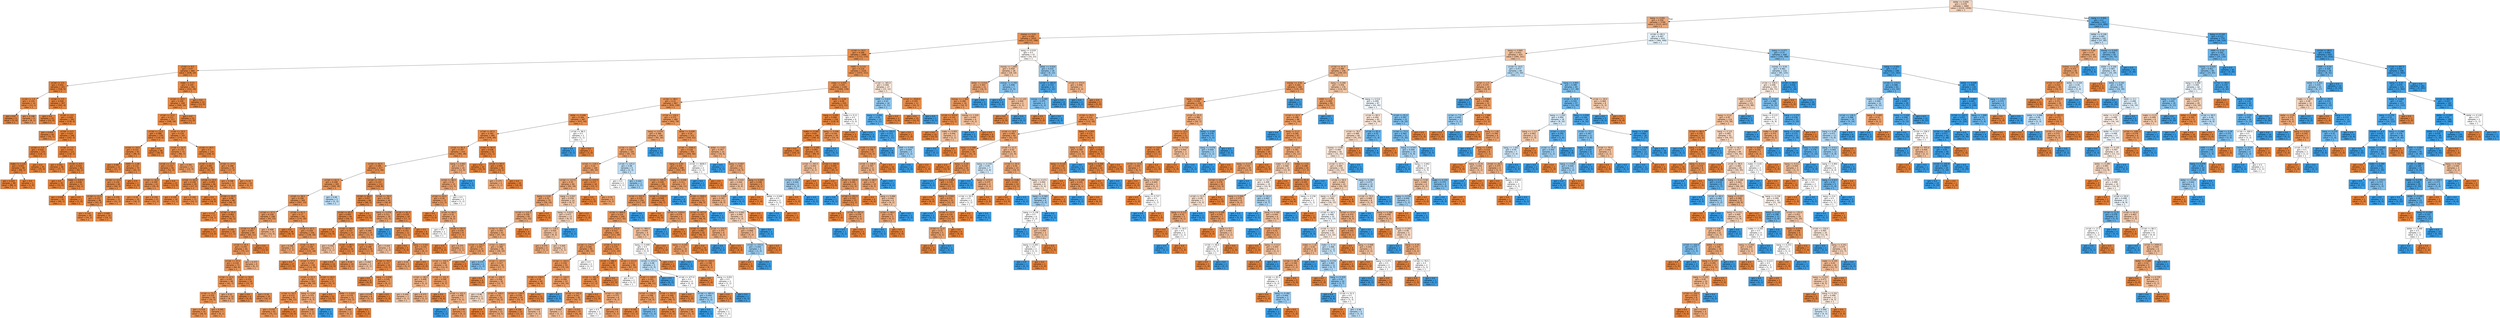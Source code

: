 digraph Tree {
node [shape=box, style="filled", color="black", fontname="helvetica"] ;
edge [fontname="helvetica"] ;
0 [label="dollar <= 0.056\ngini = 0.478\nsamples = 3680\nvalue = [2224, 1456]\nclass = 1", fillcolor="#f6d3bb"] ;
1 [label="bang <= 0.091\ngini = 0.358\nsamples = 2768\nvalue = [2121, 647]\nclass = 1", fillcolor="#eda775"] ;
0 -> 1 [labeldistance=2.5, labelangle=45, headlabel="True"] ;
2 [label="money <= 0.01\ngini = 0.184\nsamples = 1935\nvalue = [1737, 198]\nclass = 1", fillcolor="#e88f50"] ;
1 -> 2 ;
3 [label="crl.tot <= 29.5\ngini = 0.168\nsamples = 1888\nvalue = [1713, 175]\nclass = 1", fillcolor="#e88e4d"] ;
2 -> 3 ;
4 [label="crl.tot <= 9.5\ngini = 0.07\nsamples = 662\nvalue = [638, 24]\nclass = 1", fillcolor="#e68640"] ;
3 -> 4 ;
5 [label="crl.tot <= 2.5\ngini = 0.031\nsamples = 321\nvalue = [316, 5]\nclass = 1", fillcolor="#e5833c"] ;
4 -> 5 ;
6 [label="crl.tot <= 1.5\ngini = 0.133\nsamples = 14\nvalue = [13, 1]\nclass = 1", fillcolor="#e78b48"] ;
5 -> 6 ;
7 [label="gini = 0.0\nsamples = 5\nvalue = [5, 0]\nclass = 1", fillcolor="#e58139"] ;
6 -> 7 ;
8 [label="gini = 0.198\nsamples = 9\nvalue = [8, 1]\nclass = 1", fillcolor="#e89152"] ;
6 -> 8 ;
9 [label="crl.tot <= 3.5\ngini = 0.026\nsamples = 307\nvalue = [303, 4]\nclass = 1", fillcolor="#e5833c"] ;
5 -> 9 ;
10 [label="gini = 0.0\nsamples = 25\nvalue = [25, 0]\nclass = 1", fillcolor="#e58139"] ;
9 -> 10 ;
11 [label="crl.tot <= 4.5\ngini = 0.028\nsamples = 282\nvalue = [278, 4]\nclass = 1", fillcolor="#e5833c"] ;
9 -> 11 ;
12 [label="gini = 0.054\nsamples = 36\nvalue = [35, 1]\nclass = 1", fillcolor="#e6853f"] ;
11 -> 12 ;
13 [label="crl.tot <= 6.5\ngini = 0.024\nsamples = 246\nvalue = [243, 3]\nclass = 1", fillcolor="#e5833b"] ;
11 -> 13 ;
14 [label="crl.tot <= 5.5\ngini = 0.016\nsamples = 125\nvalue = [124, 1]\nclass = 1", fillcolor="#e5823b"] ;
13 -> 14 ;
15 [label="make <= 1.135\ngini = 0.022\nsamples = 90\nvalue = [89, 1]\nclass = 1", fillcolor="#e5823b"] ;
14 -> 15 ;
16 [label="gini = 0.022\nsamples = 89\nvalue = [88, 1]\nclass = 1", fillcolor="#e5823b"] ;
15 -> 16 ;
17 [label="gini = 0.0\nsamples = 1\nvalue = [1, 0]\nclass = 1", fillcolor="#e58139"] ;
15 -> 17 ;
18 [label="gini = 0.0\nsamples = 35\nvalue = [35, 0]\nclass = 1", fillcolor="#e58139"] ;
14 -> 18 ;
19 [label="crl.tot <= 7.5\ngini = 0.033\nsamples = 121\nvalue = [119, 2]\nclass = 1", fillcolor="#e5833c"] ;
13 -> 19 ;
20 [label="gini = 0.051\nsamples = 38\nvalue = [37, 1]\nclass = 1", fillcolor="#e6843e"] ;
19 -> 20 ;
21 [label="crl.tot <= 8.5\ngini = 0.024\nsamples = 83\nvalue = [82, 1]\nclass = 1", fillcolor="#e5833b"] ;
19 -> 21 ;
22 [label="gini = 0.0\nsamples = 32\nvalue = [32, 0]\nclass = 1", fillcolor="#e58139"] ;
21 -> 22 ;
23 [label="make <= 0.875\ngini = 0.038\nsamples = 51\nvalue = [50, 1]\nclass = 1", fillcolor="#e6843d"] ;
21 -> 23 ;
24 [label="gini = 0.039\nsamples = 50\nvalue = [49, 1]\nclass = 1", fillcolor="#e6843d"] ;
23 -> 24 ;
25 [label="gini = 0.0\nsamples = 1\nvalue = [1, 0]\nclass = 1", fillcolor="#e58139"] ;
23 -> 25 ;
26 [label="make <= 0.21\ngini = 0.105\nsamples = 341\nvalue = [322, 19]\nclass = 1", fillcolor="#e78845"] ;
4 -> 26 ;
27 [label="crl.tot <= 28.5\ngini = 0.109\nsamples = 328\nvalue = [309, 19]\nclass = 1", fillcolor="#e78945"] ;
26 -> 27 ;
28 [label="crl.tot <= 15.5\ngini = 0.113\nsamples = 317\nvalue = [298, 19]\nclass = 1", fillcolor="#e78946"] ;
27 -> 28 ;
29 [label="crl.tot <= 13.5\ngini = 0.088\nsamples = 130\nvalue = [124, 6]\nclass = 1", fillcolor="#e68743"] ;
28 -> 29 ;
30 [label="crl.tot <= 10.5\ngini = 0.122\nsamples = 92\nvalue = [86, 6]\nclass = 1", fillcolor="#e78a47"] ;
29 -> 30 ;
31 [label="gini = 0.087\nsamples = 22\nvalue = [21, 1]\nclass = 1", fillcolor="#e68742"] ;
30 -> 31 ;
32 [label="n000 <= 1.06\ngini = 0.133\nsamples = 70\nvalue = [65, 5]\nclass = 1", fillcolor="#e78b48"] ;
30 -> 32 ;
33 [label="crl.tot <= 12.5\ngini = 0.134\nsamples = 69\nvalue = [64, 5]\nclass = 1", fillcolor="#e78b48"] ;
32 -> 33 ;
34 [label="crl.tot <= 11.5\ngini = 0.122\nsamples = 46\nvalue = [43, 3]\nclass = 1", fillcolor="#e78a47"] ;
33 -> 34 ;
35 [label="gini = 0.142\nsamples = 26\nvalue = [24, 2]\nclass = 1", fillcolor="#e78c49"] ;
34 -> 35 ;
36 [label="gini = 0.095\nsamples = 20\nvalue = [19, 1]\nclass = 1", fillcolor="#e68843"] ;
34 -> 36 ;
37 [label="gini = 0.159\nsamples = 23\nvalue = [21, 2]\nclass = 1", fillcolor="#e78d4c"] ;
33 -> 37 ;
38 [label="gini = 0.0\nsamples = 1\nvalue = [1, 0]\nclass = 1", fillcolor="#e58139"] ;
32 -> 38 ;
39 [label="gini = 0.0\nsamples = 38\nvalue = [38, 0]\nclass = 1", fillcolor="#e58139"] ;
29 -> 39 ;
40 [label="crl.tot <= 19.5\ngini = 0.129\nsamples = 187\nvalue = [174, 13]\nclass = 1", fillcolor="#e78a48"] ;
28 -> 40 ;
41 [label="crl.tot <= 18.5\ngini = 0.173\nsamples = 73\nvalue = [66, 7]\nclass = 1", fillcolor="#e88e4e"] ;
40 -> 41 ;
42 [label="crl.tot <= 17.5\ngini = 0.133\nsamples = 56\nvalue = [52, 4]\nclass = 1", fillcolor="#e78b48"] ;
41 -> 42 ;
43 [label="crl.tot <= 16.5\ngini = 0.169\nsamples = 43\nvalue = [39, 4]\nclass = 1", fillcolor="#e88e4d"] ;
42 -> 43 ;
44 [label="gini = 0.18\nsamples = 20\nvalue = [18, 2]\nclass = 1", fillcolor="#e88f4f"] ;
43 -> 44 ;
45 [label="gini = 0.159\nsamples = 23\nvalue = [21, 2]\nclass = 1", fillcolor="#e78d4c"] ;
43 -> 45 ;
46 [label="gini = 0.0\nsamples = 13\nvalue = [13, 0]\nclass = 1", fillcolor="#e58139"] ;
42 -> 46 ;
47 [label="gini = 0.291\nsamples = 17\nvalue = [14, 3]\nclass = 1", fillcolor="#eb9c63"] ;
41 -> 47 ;
48 [label="crl.tot <= 26.5\ngini = 0.1\nsamples = 114\nvalue = [108, 6]\nclass = 1", fillcolor="#e68844"] ;
40 -> 48 ;
49 [label="crl.tot <= 21.5\ngini = 0.081\nsamples = 95\nvalue = [91, 4]\nclass = 1", fillcolor="#e68742"] ;
48 -> 49 ;
50 [label="crl.tot <= 20.5\ngini = 0.128\nsamples = 29\nvalue = [27, 2]\nclass = 1", fillcolor="#e78a48"] ;
49 -> 50 ;
51 [label="gini = 0.105\nsamples = 18\nvalue = [17, 1]\nclass = 1", fillcolor="#e78845"] ;
50 -> 51 ;
52 [label="gini = 0.165\nsamples = 11\nvalue = [10, 1]\nclass = 1", fillcolor="#e88e4d"] ;
50 -> 52 ;
53 [label="crl.tot <= 23.5\ngini = 0.059\nsamples = 66\nvalue = [64, 2]\nclass = 1", fillcolor="#e6853f"] ;
49 -> 53 ;
54 [label="gini = 0.0\nsamples = 18\nvalue = [18, 0]\nclass = 1", fillcolor="#e58139"] ;
53 -> 54 ;
55 [label="crl.tot <= 24.5\ngini = 0.08\nsamples = 48\nvalue = [46, 2]\nclass = 1", fillcolor="#e68642"] ;
53 -> 55 ;
56 [label="gini = 0.111\nsamples = 17\nvalue = [16, 1]\nclass = 1", fillcolor="#e78945"] ;
55 -> 56 ;
57 [label="crl.tot <= 25.5\ngini = 0.062\nsamples = 31\nvalue = [30, 1]\nclass = 1", fillcolor="#e68540"] ;
55 -> 57 ;
58 [label="gini = 0.0\nsamples = 13\nvalue = [13, 0]\nclass = 1", fillcolor="#e58139"] ;
57 -> 58 ;
59 [label="gini = 0.105\nsamples = 18\nvalue = [17, 1]\nclass = 1", fillcolor="#e78845"] ;
57 -> 59 ;
60 [label="crl.tot <= 27.5\ngini = 0.188\nsamples = 19\nvalue = [17, 2]\nclass = 1", fillcolor="#e89050"] ;
48 -> 60 ;
61 [label="gini = 0.198\nsamples = 9\nvalue = [8, 1]\nclass = 1", fillcolor="#e89152"] ;
60 -> 61 ;
62 [label="gini = 0.18\nsamples = 10\nvalue = [9, 1]\nclass = 1", fillcolor="#e88f4f"] ;
60 -> 62 ;
63 [label="gini = 0.0\nsamples = 11\nvalue = [11, 0]\nclass = 1", fillcolor="#e58139"] ;
27 -> 63 ;
64 [label="gini = 0.0\nsamples = 13\nvalue = [13, 0]\nclass = 1", fillcolor="#e58139"] ;
26 -> 64 ;
65 [label="n000 <= 0.115\ngini = 0.216\nsamples = 1226\nvalue = [1075, 151]\nclass = 1", fillcolor="#e99355"] ;
3 -> 65 ;
66 [label="make <= 0.005\ngini = 0.205\nsamples = 1199\nvalue = [1060, 139]\nclass = 1", fillcolor="#e89253"] ;
65 -> 66 ;
67 [label="crl.tot <= 98.5\ngini = 0.23\nsamples = 967\nvalue = [839, 128]\nclass = 1", fillcolor="#e99457"] ;
66 -> 67 ;
68 [label="dollar <= 0.046\ngini = 0.184\nsamples = 487\nvalue = [437, 50]\nclass = 1", fillcolor="#e88f50"] ;
67 -> 68 ;
69 [label="crl.tot <= 87.5\ngini = 0.182\nsamples = 485\nvalue = [436, 49]\nclass = 1", fillcolor="#e88f4f"] ;
68 -> 69 ;
70 [label="crl.tot <= 82.5\ngini = 0.197\nsamples = 433\nvalue = [385, 48]\nclass = 1", fillcolor="#e89152"] ;
69 -> 70 ;
71 [label="crl.tot <= 62.5\ngini = 0.189\nsamples = 417\nvalue = [373, 44]\nclass = 1", fillcolor="#e89050"] ;
70 -> 71 ;
72 [label="crl.tot <= 61.5\ngini = 0.208\nsamples = 305\nvalue = [269, 36]\nclass = 1", fillcolor="#e89253"] ;
71 -> 72 ;
73 [label="crl.tot <= 38.5\ngini = 0.196\nsamples = 300\nvalue = [267, 33]\nclass = 1", fillcolor="#e89151"] ;
72 -> 73 ;
74 [label="crl.tot <= 37.5\ngini = 0.239\nsamples = 108\nvalue = [93, 15]\nclass = 1", fillcolor="#e99559"] ;
73 -> 74 ;
75 [label="crl.tot <= 36.5\ngini = 0.207\nsamples = 94\nvalue = [83, 11]\nclass = 1", fillcolor="#e89253"] ;
74 -> 75 ;
76 [label="crl.tot <= 35.5\ngini = 0.235\nsamples = 81\nvalue = [70, 11]\nclass = 1", fillcolor="#e99558"] ;
75 -> 76 ;
77 [label="crl.tot <= 33.5\ngini = 0.216\nsamples = 73\nvalue = [64, 9]\nclass = 1", fillcolor="#e99355"] ;
76 -> 77 ;
78 [label="crl.tot <= 32.5\ngini = 0.245\nsamples = 49\nvalue = [42, 7]\nclass = 1", fillcolor="#e9965a"] ;
77 -> 78 ;
79 [label="crl.tot <= 31.5\ngini = 0.224\nsamples = 39\nvalue = [34, 5]\nclass = 1", fillcolor="#e99456"] ;
78 -> 79 ;
80 [label="gini = 0.219\nsamples = 32\nvalue = [28, 4]\nclass = 1", fillcolor="#e99355"] ;
79 -> 80 ;
81 [label="gini = 0.245\nsamples = 7\nvalue = [6, 1]\nclass = 1", fillcolor="#e9965a"] ;
79 -> 81 ;
82 [label="gini = 0.32\nsamples = 10\nvalue = [8, 2]\nclass = 1", fillcolor="#eca06a"] ;
78 -> 82 ;
83 [label="crl.tot <= 34.5\ngini = 0.153\nsamples = 24\nvalue = [22, 2]\nclass = 1", fillcolor="#e78c4b"] ;
77 -> 83 ;
84 [label="gini = 0.0\nsamples = 4\nvalue = [4, 0]\nclass = 1", fillcolor="#e58139"] ;
83 -> 84 ;
85 [label="gini = 0.18\nsamples = 20\nvalue = [18, 2]\nclass = 1", fillcolor="#e88f4f"] ;
83 -> 85 ;
86 [label="gini = 0.375\nsamples = 8\nvalue = [6, 2]\nclass = 1", fillcolor="#eeab7b"] ;
76 -> 86 ;
87 [label="gini = 0.0\nsamples = 13\nvalue = [13, 0]\nclass = 1", fillcolor="#e58139"] ;
75 -> 87 ;
88 [label="gini = 0.408\nsamples = 14\nvalue = [10, 4]\nclass = 1", fillcolor="#efb388"] ;
74 -> 88 ;
89 [label="crl.tot <= 41.5\ngini = 0.17\nsamples = 192\nvalue = [174, 18]\nclass = 1", fillcolor="#e88e4d"] ;
73 -> 89 ;
90 [label="gini = 0.0\nsamples = 36\nvalue = [36, 0]\nclass = 1", fillcolor="#e58139"] ;
89 -> 90 ;
91 [label="crl.tot <= 42.5\ngini = 0.204\nsamples = 156\nvalue = [138, 18]\nclass = 1", fillcolor="#e89153"] ;
89 -> 91 ;
92 [label="gini = 0.346\nsamples = 9\nvalue = [7, 2]\nclass = 1", fillcolor="#eca572"] ;
91 -> 92 ;
93 [label="crl.tot <= 44.5\ngini = 0.194\nsamples = 147\nvalue = [131, 16]\nclass = 1", fillcolor="#e89051"] ;
91 -> 93 ;
94 [label="gini = 0.0\nsamples = 17\nvalue = [17, 0]\nclass = 1", fillcolor="#e58139"] ;
93 -> 94 ;
95 [label="crl.tot <= 57.5\ngini = 0.216\nsamples = 130\nvalue = [114, 16]\nclass = 1", fillcolor="#e99355"] ;
93 -> 95 ;
96 [label="crl.tot <= 55.5\ngini = 0.235\nsamples = 103\nvalue = [89, 14]\nclass = 1", fillcolor="#e99558"] ;
95 -> 96 ;
97 [label="crl.tot <= 54.5\ngini = 0.213\nsamples = 91\nvalue = [80, 11]\nclass = 1", fillcolor="#e99254"] ;
96 -> 97 ;
98 [label="gini = 0.235\nsamples = 81\nvalue = [70, 11]\nclass = 1", fillcolor="#e99558"] ;
97 -> 98 ;
99 [label="gini = 0.0\nsamples = 10\nvalue = [10, 0]\nclass = 1", fillcolor="#e58139"] ;
97 -> 99 ;
100 [label="bang <= 0.04\ngini = 0.375\nsamples = 12\nvalue = [9, 3]\nclass = 1", fillcolor="#eeab7b"] ;
96 -> 100 ;
101 [label="gini = 0.298\nsamples = 11\nvalue = [9, 2]\nclass = 1", fillcolor="#eb9d65"] ;
100 -> 101 ;
102 [label="gini = 0.0\nsamples = 1\nvalue = [0, 1]\nclass = 1", fillcolor="#399de5"] ;
100 -> 102 ;
103 [label="crl.tot <= 60.5\ngini = 0.137\nsamples = 27\nvalue = [25, 2]\nclass = 1", fillcolor="#e78b49"] ;
95 -> 103 ;
104 [label="gini = 0.0\nsamples = 15\nvalue = [15, 0]\nclass = 1", fillcolor="#e58139"] ;
103 -> 104 ;
105 [label="dollar <= 0.022\ngini = 0.278\nsamples = 12\nvalue = [10, 2]\nclass = 1", fillcolor="#ea9a61"] ;
103 -> 105 ;
106 [label="gini = 0.298\nsamples = 11\nvalue = [9, 2]\nclass = 1", fillcolor="#eb9d65"] ;
105 -> 106 ;
107 [label="gini = 0.0\nsamples = 1\nvalue = [1, 0]\nclass = 1", fillcolor="#e58139"] ;
105 -> 107 ;
108 [label="gini = 0.48\nsamples = 5\nvalue = [2, 3]\nclass = 1", fillcolor="#bddef6"] ;
72 -> 108 ;
109 [label="crl.tot <= 73.5\ngini = 0.133\nsamples = 112\nvalue = [104, 8]\nclass = 1", fillcolor="#e78b48"] ;
71 -> 109 ;
110 [label="crl.tot <= 69.5\ngini = 0.057\nsamples = 68\nvalue = [66, 2]\nclass = 1", fillcolor="#e6853f"] ;
109 -> 110 ;
111 [label="crl.tot <= 65.5\ngini = 0.083\nsamples = 46\nvalue = [44, 2]\nclass = 1", fillcolor="#e68742"] ;
110 -> 111 ;
112 [label="gini = 0.0\nsamples = 19\nvalue = [19, 0]\nclass = 1", fillcolor="#e58139"] ;
111 -> 112 ;
113 [label="crl.tot <= 66.5\ngini = 0.137\nsamples = 27\nvalue = [25, 2]\nclass = 1", fillcolor="#e78b49"] ;
111 -> 113 ;
114 [label="gini = 0.444\nsamples = 3\nvalue = [2, 1]\nclass = 1", fillcolor="#f2c09c"] ;
113 -> 114 ;
115 [label="crl.tot <= 68.5\ngini = 0.08\nsamples = 24\nvalue = [23, 1]\nclass = 1", fillcolor="#e68642"] ;
113 -> 115 ;
116 [label="gini = 0.0\nsamples = 14\nvalue = [14, 0]\nclass = 1", fillcolor="#e58139"] ;
115 -> 116 ;
117 [label="gini = 0.18\nsamples = 10\nvalue = [9, 1]\nclass = 1", fillcolor="#e88f4f"] ;
115 -> 117 ;
118 [label="gini = 0.0\nsamples = 22\nvalue = [22, 0]\nclass = 1", fillcolor="#e58139"] ;
110 -> 118 ;
119 [label="crl.tot <= 78.5\ngini = 0.236\nsamples = 44\nvalue = [38, 6]\nclass = 1", fillcolor="#e99558"] ;
109 -> 119 ;
120 [label="bang <= 0.076\ngini = 0.311\nsamples = 26\nvalue = [21, 5]\nclass = 1", fillcolor="#eb9f68"] ;
119 -> 120 ;
121 [label="crl.tot <= 77.5\ngini = 0.269\nsamples = 25\nvalue = [21, 4]\nclass = 1", fillcolor="#ea995f"] ;
120 -> 121 ;
122 [label="crl.tot <= 74.5\ngini = 0.188\nsamples = 19\nvalue = [17, 2]\nclass = 1", fillcolor="#e89050"] ;
121 -> 122 ;
123 [label="gini = 0.444\nsamples = 3\nvalue = [2, 1]\nclass = 1", fillcolor="#f2c09c"] ;
122 -> 123 ;
124 [label="crl.tot <= 76.5\ngini = 0.117\nsamples = 16\nvalue = [15, 1]\nclass = 1", fillcolor="#e78946"] ;
122 -> 124 ;
125 [label="gini = 0.0\nsamples = 9\nvalue = [9, 0]\nclass = 1", fillcolor="#e58139"] ;
124 -> 125 ;
126 [label="bang <= 0.038\ngini = 0.245\nsamples = 7\nvalue = [6, 1]\nclass = 1", fillcolor="#e9965a"] ;
124 -> 126 ;
127 [label="gini = 0.278\nsamples = 6\nvalue = [5, 1]\nclass = 1", fillcolor="#ea9a61"] ;
126 -> 127 ;
128 [label="gini = 0.0\nsamples = 1\nvalue = [1, 0]\nclass = 1", fillcolor="#e58139"] ;
126 -> 128 ;
129 [label="gini = 0.444\nsamples = 6\nvalue = [4, 2]\nclass = 1", fillcolor="#f2c09c"] ;
121 -> 129 ;
130 [label="gini = 0.0\nsamples = 1\nvalue = [0, 1]\nclass = 1", fillcolor="#399de5"] ;
120 -> 130 ;
131 [label="crl.tot <= 81.5\ngini = 0.105\nsamples = 18\nvalue = [17, 1]\nclass = 1", fillcolor="#e78845"] ;
119 -> 131 ;
132 [label="crl.tot <= 80.5\ngini = 0.153\nsamples = 12\nvalue = [11, 1]\nclass = 1", fillcolor="#e78c4b"] ;
131 -> 132 ;
133 [label="gini = 0.0\nsamples = 5\nvalue = [5, 0]\nclass = 1", fillcolor="#e58139"] ;
132 -> 133 ;
134 [label="bang <= 0.041\ngini = 0.245\nsamples = 7\nvalue = [6, 1]\nclass = 1", fillcolor="#e9965a"] ;
132 -> 134 ;
135 [label="gini = 0.32\nsamples = 5\nvalue = [4, 1]\nclass = 1", fillcolor="#eca06a"] ;
134 -> 135 ;
136 [label="gini = 0.0\nsamples = 2\nvalue = [2, 0]\nclass = 1", fillcolor="#e58139"] ;
134 -> 136 ;
137 [label="gini = 0.0\nsamples = 6\nvalue = [6, 0]\nclass = 1", fillcolor="#e58139"] ;
131 -> 137 ;
138 [label="bang <= 0.062\ngini = 0.375\nsamples = 16\nvalue = [12, 4]\nclass = 1", fillcolor="#eeab7b"] ;
70 -> 138 ;
139 [label="crl.tot <= 86.5\ngini = 0.32\nsamples = 15\nvalue = [12, 3]\nclass = 1", fillcolor="#eca06a"] ;
138 -> 139 ;
140 [label="crl.tot <= 83.5\ngini = 0.26\nsamples = 13\nvalue = [11, 2]\nclass = 1", fillcolor="#ea985d"] ;
139 -> 140 ;
141 [label="gini = 0.0\nsamples = 3\nvalue = [3, 0]\nclass = 1", fillcolor="#e58139"] ;
140 -> 141 ;
142 [label="crl.tot <= 84.5\ngini = 0.32\nsamples = 10\nvalue = [8, 2]\nclass = 1", fillcolor="#eca06a"] ;
140 -> 142 ;
143 [label="gini = 0.5\nsamples = 2\nvalue = [1, 1]\nclass = 1", fillcolor="#ffffff"] ;
142 -> 143 ;
144 [label="crl.tot <= 85.5\ngini = 0.219\nsamples = 8\nvalue = [7, 1]\nclass = 1", fillcolor="#e99355"] ;
142 -> 144 ;
145 [label="gini = 0.0\nsamples = 4\nvalue = [4, 0]\nclass = 1", fillcolor="#e58139"] ;
144 -> 145 ;
146 [label="gini = 0.375\nsamples = 4\nvalue = [3, 1]\nclass = 1", fillcolor="#eeab7b"] ;
144 -> 146 ;
147 [label="gini = 0.5\nsamples = 2\nvalue = [1, 1]\nclass = 1", fillcolor="#ffffff"] ;
139 -> 147 ;
148 [label="gini = 0.0\nsamples = 1\nvalue = [0, 1]\nclass = 1", fillcolor="#399de5"] ;
138 -> 148 ;
149 [label="crl.tot <= 94.5\ngini = 0.038\nsamples = 52\nvalue = [51, 1]\nclass = 1", fillcolor="#e6833d"] ;
69 -> 149 ;
150 [label="gini = 0.0\nsamples = 32\nvalue = [32, 0]\nclass = 1", fillcolor="#e58139"] ;
149 -> 150 ;
151 [label="crl.tot <= 95.5\ngini = 0.095\nsamples = 20\nvalue = [19, 1]\nclass = 1", fillcolor="#e68843"] ;
149 -> 151 ;
152 [label="gini = 0.375\nsamples = 4\nvalue = [3, 1]\nclass = 1", fillcolor="#eeab7b"] ;
151 -> 152 ;
153 [label="gini = 0.0\nsamples = 16\nvalue = [16, 0]\nclass = 1", fillcolor="#e58139"] ;
151 -> 153 ;
154 [label="crl.tot <= 96.5\ngini = 0.5\nsamples = 2\nvalue = [1, 1]\nclass = 1", fillcolor="#ffffff"] ;
68 -> 154 ;
155 [label="gini = 0.0\nsamples = 1\nvalue = [0, 1]\nclass = 1", fillcolor="#399de5"] ;
154 -> 155 ;
156 [label="gini = 0.0\nsamples = 1\nvalue = [1, 0]\nclass = 1", fillcolor="#e58139"] ;
154 -> 156 ;
157 [label="crl.tot <= 126.5\ngini = 0.272\nsamples = 480\nvalue = [402, 78]\nclass = 1", fillcolor="#ea995f"] ;
67 -> 157 ;
158 [label="bang <= 0.076\ngini = 0.366\nsamples = 108\nvalue = [82, 26]\nclass = 1", fillcolor="#eda978"] ;
157 -> 158 ;
159 [label="crl.tot <= 124.5\ngini = 0.342\nsamples = 105\nvalue = [82, 23]\nclass = 1", fillcolor="#eca471"] ;
158 -> 159 ;
160 [label="crl.tot <= 119.5\ngini = 0.32\nsamples = 100\nvalue = [80, 20]\nclass = 1", fillcolor="#eca06a"] ;
159 -> 160 ;
161 [label="crl.tot <= 117.5\ngini = 0.35\nsamples = 84\nvalue = [65, 19]\nclass = 1", fillcolor="#eda673"] ;
160 -> 161 ;
162 [label="bang <= 0.02\ngini = 0.32\nsamples = 70\nvalue = [56, 14]\nclass = 1", fillcolor="#eca06a"] ;
161 -> 162 ;
163 [label="crl.tot <= 115.5\ngini = 0.338\nsamples = 65\nvalue = [51, 14]\nclass = 1", fillcolor="#eca46f"] ;
162 -> 163 ;
164 [label="crl.tot <= 105.5\ngini = 0.354\nsamples = 61\nvalue = [47, 14]\nclass = 1", fillcolor="#eda774"] ;
163 -> 164 ;
165 [label="crl.tot <= 104.5\ngini = 0.287\nsamples = 23\nvalue = [19, 4]\nclass = 1", fillcolor="#ea9c63"] ;
164 -> 165 ;
166 [label="crl.tot <= 100.5\ngini = 0.346\nsamples = 18\nvalue = [14, 4]\nclass = 1", fillcolor="#eca572"] ;
165 -> 166 ;
167 [label="crl.tot <= 99.5\ngini = 0.408\nsamples = 7\nvalue = [5, 2]\nclass = 1", fillcolor="#efb388"] ;
166 -> 167 ;
168 [label="gini = 0.444\nsamples = 3\nvalue = [2, 1]\nclass = 1", fillcolor="#f2c09c"] ;
167 -> 168 ;
169 [label="gini = 0.375\nsamples = 4\nvalue = [3, 1]\nclass = 1", fillcolor="#eeab7b"] ;
167 -> 169 ;
170 [label="crl.tot <= 101.5\ngini = 0.298\nsamples = 11\nvalue = [9, 2]\nclass = 1", fillcolor="#eb9d65"] ;
166 -> 170 ;
171 [label="gini = 0.0\nsamples = 4\nvalue = [4, 0]\nclass = 1", fillcolor="#e58139"] ;
170 -> 171 ;
172 [label="crl.tot <= 102.5\ngini = 0.408\nsamples = 7\nvalue = [5, 2]\nclass = 1", fillcolor="#efb388"] ;
170 -> 172 ;
173 [label="gini = 0.0\nsamples = 1\nvalue = [0, 1]\nclass = 1", fillcolor="#399de5"] ;
172 -> 173 ;
174 [label="gini = 0.278\nsamples = 6\nvalue = [5, 1]\nclass = 1", fillcolor="#ea9a61"] ;
172 -> 174 ;
175 [label="gini = 0.0\nsamples = 5\nvalue = [5, 0]\nclass = 1", fillcolor="#e58139"] ;
165 -> 175 ;
176 [label="crl.tot <= 106.5\ngini = 0.388\nsamples = 38\nvalue = [28, 10]\nclass = 1", fillcolor="#eeae80"] ;
164 -> 176 ;
177 [label="gini = 0.375\nsamples = 4\nvalue = [1, 3]\nclass = 1", fillcolor="#7bbeee"] ;
176 -> 177 ;
178 [label="crl.tot <= 107.5\ngini = 0.327\nsamples = 34\nvalue = [27, 7]\nclass = 1", fillcolor="#eca26c"] ;
176 -> 178 ;
179 [label="gini = 0.0\nsamples = 4\nvalue = [4, 0]\nclass = 1", fillcolor="#e58139"] ;
178 -> 179 ;
180 [label="crl.tot <= 108.5\ngini = 0.358\nsamples = 30\nvalue = [23, 7]\nclass = 1", fillcolor="#eda775"] ;
178 -> 180 ;
181 [label="gini = 0.48\nsamples = 5\nvalue = [3, 2]\nclass = 1", fillcolor="#f6d5bd"] ;
180 -> 181 ;
182 [label="crl.tot <= 109.5\ngini = 0.32\nsamples = 25\nvalue = [20, 5]\nclass = 1", fillcolor="#eca06a"] ;
180 -> 182 ;
183 [label="gini = 0.0\nsamples = 4\nvalue = [4, 0]\nclass = 1", fillcolor="#e58139"] ;
182 -> 183 ;
184 [label="gini = 0.363\nsamples = 21\nvalue = [16, 5]\nclass = 1", fillcolor="#eda877"] ;
182 -> 184 ;
185 [label="gini = 0.0\nsamples = 4\nvalue = [4, 0]\nclass = 1", fillcolor="#e58139"] ;
163 -> 185 ;
186 [label="gini = 0.0\nsamples = 5\nvalue = [5, 0]\nclass = 1", fillcolor="#e58139"] ;
162 -> 186 ;
187 [label="bang <= 0.047\ngini = 0.459\nsamples = 14\nvalue = [9, 5]\nclass = 1", fillcolor="#f3c7a7"] ;
161 -> 187 ;
188 [label="bang <= 0.023\ngini = 0.473\nsamples = 13\nvalue = [8, 5]\nclass = 1", fillcolor="#f5d0b5"] ;
187 -> 188 ;
189 [label="crl.tot <= 118.5\ngini = 0.444\nsamples = 12\nvalue = [8, 4]\nclass = 1", fillcolor="#f2c09c"] ;
188 -> 189 ;
190 [label="gini = 0.375\nsamples = 4\nvalue = [3, 1]\nclass = 1", fillcolor="#eeab7b"] ;
189 -> 190 ;
191 [label="gini = 0.469\nsamples = 8\nvalue = [5, 3]\nclass = 1", fillcolor="#f5cdb0"] ;
189 -> 191 ;
192 [label="gini = 0.0\nsamples = 1\nvalue = [0, 1]\nclass = 1", fillcolor="#399de5"] ;
188 -> 192 ;
193 [label="gini = 0.0\nsamples = 1\nvalue = [1, 0]\nclass = 1", fillcolor="#e58139"] ;
187 -> 193 ;
194 [label="crl.tot <= 123.5\ngini = 0.117\nsamples = 16\nvalue = [15, 1]\nclass = 1", fillcolor="#e78946"] ;
160 -> 194 ;
195 [label="gini = 0.0\nsamples = 11\nvalue = [11, 0]\nclass = 1", fillcolor="#e58139"] ;
194 -> 195 ;
196 [label="gini = 0.32\nsamples = 5\nvalue = [4, 1]\nclass = 1", fillcolor="#eca06a"] ;
194 -> 196 ;
197 [label="crl.tot <= 125.5\ngini = 0.48\nsamples = 5\nvalue = [2, 3]\nclass = 1", fillcolor="#bddef6"] ;
159 -> 197 ;
198 [label="gini = 0.5\nsamples = 2\nvalue = [1, 1]\nclass = 1", fillcolor="#ffffff"] ;
197 -> 198 ;
199 [label="gini = 0.444\nsamples = 3\nvalue = [1, 2]\nclass = 1", fillcolor="#9ccef2"] ;
197 -> 199 ;
200 [label="gini = 0.0\nsamples = 3\nvalue = [0, 3]\nclass = 1", fillcolor="#399de5"] ;
158 -> 200 ;
201 [label="dollar <= 0.028\ngini = 0.24\nsamples = 372\nvalue = [320, 52]\nclass = 1", fillcolor="#e99559"] ;
157 -> 201 ;
202 [label="crl.tot <= 2590.5\ngini = 0.228\nsamples = 350\nvalue = [304, 46]\nclass = 1", fillcolor="#e99457"] ;
201 -> 202 ;
203 [label="bang <= 0.03\ngini = 0.225\nsamples = 348\nvalue = [303, 45]\nclass = 1", fillcolor="#e99456"] ;
202 -> 203 ;
204 [label="crl.tot <= 505.0\ngini = 0.206\nsamples = 291\nvalue = [257, 34]\nclass = 1", fillcolor="#e89253"] ;
203 -> 204 ;
205 [label="crl.tot <= 502.0\ngini = 0.229\nsamples = 250\nvalue = [217, 33]\nclass = 1", fillcolor="#e99457"] ;
204 -> 205 ;
206 [label="crl.tot <= 469.0\ngini = 0.224\nsamples = 249\nvalue = [217, 32]\nclass = 1", fillcolor="#e99456"] ;
205 -> 206 ;
207 [label="crl.tot <= 172.5\ngini = 0.212\nsamples = 240\nvalue = [211, 29]\nclass = 1", fillcolor="#e99254"] ;
206 -> 207 ;
208 [label="crl.tot <= 170.5\ngini = 0.266\nsamples = 95\nvalue = [80, 15]\nclass = 1", fillcolor="#ea995e"] ;
207 -> 208 ;
209 [label="crl.tot <= 143.5\ngini = 0.256\nsamples = 93\nvalue = [79, 14]\nclass = 1", fillcolor="#ea975c"] ;
208 -> 209 ;
210 [label="crl.tot <= 139.5\ngini = 0.18\nsamples = 40\nvalue = [36, 4]\nclass = 1", fillcolor="#e88f4f"] ;
209 -> 210 ;
211 [label="crl.tot <= 138.5\ngini = 0.238\nsamples = 29\nvalue = [25, 4]\nclass = 1", fillcolor="#e99559"] ;
210 -> 211 ;
212 [label="gini = 0.159\nsamples = 23\nvalue = [21, 2]\nclass = 1", fillcolor="#e78d4c"] ;
211 -> 212 ;
213 [label="gini = 0.444\nsamples = 6\nvalue = [4, 2]\nclass = 1", fillcolor="#f2c09c"] ;
211 -> 213 ;
214 [label="gini = 0.0\nsamples = 11\nvalue = [11, 0]\nclass = 1", fillcolor="#e58139"] ;
210 -> 214 ;
215 [label="crl.tot <= 144.5\ngini = 0.306\nsamples = 53\nvalue = [43, 10]\nclass = 1", fillcolor="#eb9e67"] ;
209 -> 215 ;
216 [label="gini = 0.0\nsamples = 3\nvalue = [0, 3]\nclass = 1", fillcolor="#399de5"] ;
215 -> 216 ;
217 [label="crl.tot <= 145.5\ngini = 0.241\nsamples = 50\nvalue = [43, 7]\nclass = 1", fillcolor="#e99659"] ;
215 -> 217 ;
218 [label="gini = 0.444\nsamples = 3\nvalue = [2, 1]\nclass = 1", fillcolor="#f2c09c"] ;
217 -> 218 ;
219 [label="gini = 0.223\nsamples = 47\nvalue = [41, 6]\nclass = 1", fillcolor="#e99356"] ;
217 -> 219 ;
220 [label="gini = 0.5\nsamples = 2\nvalue = [1, 1]\nclass = 1", fillcolor="#ffffff"] ;
208 -> 220 ;
221 [label="crl.tot <= 211.5\ngini = 0.174\nsamples = 145\nvalue = [131, 14]\nclass = 1", fillcolor="#e88e4e"] ;
207 -> 221 ;
222 [label="crl.tot <= 186.5\ngini = 0.083\nsamples = 46\nvalue = [44, 2]\nclass = 1", fillcolor="#e68742"] ;
221 -> 222 ;
223 [label="crl.tot <= 181.5\ngini = 0.188\nsamples = 19\nvalue = [17, 2]\nclass = 1", fillcolor="#e89050"] ;
222 -> 223 ;
224 [label="gini = 0.0\nsamples = 11\nvalue = [11, 0]\nclass = 1", fillcolor="#e58139"] ;
223 -> 224 ;
225 [label="crl.tot <= 182.5\ngini = 0.375\nsamples = 8\nvalue = [6, 2]\nclass = 1", fillcolor="#eeab7b"] ;
223 -> 225 ;
226 [label="gini = 0.5\nsamples = 2\nvalue = [1, 1]\nclass = 1", fillcolor="#ffffff"] ;
225 -> 226 ;
227 [label="gini = 0.278\nsamples = 6\nvalue = [5, 1]\nclass = 1", fillcolor="#ea9a61"] ;
225 -> 227 ;
228 [label="gini = 0.0\nsamples = 27\nvalue = [27, 0]\nclass = 1", fillcolor="#e58139"] ;
222 -> 228 ;
229 [label="crl.tot <= 213.0\ngini = 0.213\nsamples = 99\nvalue = [87, 12]\nclass = 1", fillcolor="#e99254"] ;
221 -> 229 ;
230 [label="gini = 0.5\nsamples = 2\nvalue = [1, 1]\nclass = 1", fillcolor="#ffffff"] ;
229 -> 230 ;
231 [label="crl.tot <= 249.5\ngini = 0.201\nsamples = 97\nvalue = [86, 11]\nclass = 1", fillcolor="#e89152"] ;
229 -> 231 ;
232 [label="crl.tot <= 239.5\ngini = 0.298\nsamples = 22\nvalue = [18, 4]\nclass = 1", fillcolor="#eb9d65"] ;
231 -> 232 ;
233 [label="gini = 0.105\nsamples = 18\nvalue = [17, 1]\nclass = 1", fillcolor="#e78845"] ;
232 -> 233 ;
234 [label="gini = 0.375\nsamples = 4\nvalue = [1, 3]\nclass = 1", fillcolor="#7bbeee"] ;
232 -> 234 ;
235 [label="crl.tot <= 353.5\ngini = 0.169\nsamples = 75\nvalue = [68, 7]\nclass = 1", fillcolor="#e88e4d"] ;
231 -> 235 ;
236 [label="gini = 0.097\nsamples = 39\nvalue = [37, 2]\nclass = 1", fillcolor="#e68844"] ;
235 -> 236 ;
237 [label="gini = 0.239\nsamples = 36\nvalue = [31, 5]\nclass = 1", fillcolor="#e99559"] ;
235 -> 237 ;
238 [label="crl.tot <= 494.0\ngini = 0.444\nsamples = 9\nvalue = [6, 3]\nclass = 1", fillcolor="#f2c09c"] ;
206 -> 238 ;
239 [label="bang <= 0.009\ngini = 0.5\nsamples = 6\nvalue = [3, 3]\nclass = 1", fillcolor="#ffffff"] ;
238 -> 239 ;
240 [label="crl.tot <= 472.5\ngini = 0.48\nsamples = 5\nvalue = [2, 3]\nclass = 1", fillcolor="#bddef6"] ;
239 -> 240 ;
241 [label="gini = 0.0\nsamples = 1\nvalue = [0, 1]\nclass = 1", fillcolor="#399de5"] ;
240 -> 241 ;
242 [label="crl.tot <= 477.0\ngini = 0.5\nsamples = 4\nvalue = [2, 2]\nclass = 1", fillcolor="#ffffff"] ;
240 -> 242 ;
243 [label="gini = 0.0\nsamples = 1\nvalue = [1, 0]\nclass = 1", fillcolor="#e58139"] ;
242 -> 243 ;
244 [label="crl.tot <= 483.0\ngini = 0.444\nsamples = 3\nvalue = [1, 2]\nclass = 1", fillcolor="#9ccef2"] ;
242 -> 244 ;
245 [label="gini = 0.0\nsamples = 1\nvalue = [0, 1]\nclass = 1", fillcolor="#399de5"] ;
244 -> 245 ;
246 [label="gini = 0.5\nsamples = 2\nvalue = [1, 1]\nclass = 1", fillcolor="#ffffff"] ;
244 -> 246 ;
247 [label="gini = 0.0\nsamples = 1\nvalue = [1, 0]\nclass = 1", fillcolor="#e58139"] ;
239 -> 247 ;
248 [label="gini = 0.0\nsamples = 3\nvalue = [3, 0]\nclass = 1", fillcolor="#e58139"] ;
238 -> 248 ;
249 [label="gini = 0.0\nsamples = 1\nvalue = [0, 1]\nclass = 1", fillcolor="#399de5"] ;
205 -> 249 ;
250 [label="crl.tot <= 1314.5\ngini = 0.048\nsamples = 41\nvalue = [40, 1]\nclass = 1", fillcolor="#e6843e"] ;
204 -> 250 ;
251 [label="gini = 0.0\nsamples = 35\nvalue = [35, 0]\nclass = 1", fillcolor="#e58139"] ;
250 -> 251 ;
252 [label="crl.tot <= 1359.0\ngini = 0.278\nsamples = 6\nvalue = [5, 1]\nclass = 1", fillcolor="#ea9a61"] ;
250 -> 252 ;
253 [label="gini = 0.0\nsamples = 1\nvalue = [0, 1]\nclass = 1", fillcolor="#399de5"] ;
252 -> 253 ;
254 [label="gini = 0.0\nsamples = 5\nvalue = [5, 0]\nclass = 1", fillcolor="#e58139"] ;
252 -> 254 ;
255 [label="bang <= 0.038\ngini = 0.311\nsamples = 57\nvalue = [46, 11]\nclass = 1", fillcolor="#eb9f68"] ;
203 -> 255 ;
256 [label="gini = 0.0\nsamples = 6\nvalue = [0, 6]\nclass = 1", fillcolor="#399de5"] ;
255 -> 256 ;
257 [label="crl.tot <= 828.0\ngini = 0.177\nsamples = 51\nvalue = [46, 5]\nclass = 1", fillcolor="#e88f4f"] ;
255 -> 257 ;
258 [label="crl.tot <= 427.0\ngini = 0.147\nsamples = 50\nvalue = [46, 4]\nclass = 1", fillcolor="#e78c4a"] ;
257 -> 258 ;
259 [label="crl.tot <= 169.0\ngini = 0.091\nsamples = 42\nvalue = [40, 2]\nclass = 1", fillcolor="#e68743"] ;
258 -> 259 ;
260 [label="bang <= 0.045\ngini = 0.32\nsamples = 10\nvalue = [8, 2]\nclass = 1", fillcolor="#eca06a"] ;
259 -> 260 ;
261 [label="gini = 0.0\nsamples = 1\nvalue = [0, 1]\nclass = 1", fillcolor="#399de5"] ;
260 -> 261 ;
262 [label="crl.tot <= 164.5\ngini = 0.198\nsamples = 9\nvalue = [8, 1]\nclass = 1", fillcolor="#e89152"] ;
260 -> 262 ;
263 [label="gini = 0.0\nsamples = 7\nvalue = [7, 0]\nclass = 1", fillcolor="#e58139"] ;
262 -> 263 ;
264 [label="bang <= 0.051\ngini = 0.5\nsamples = 2\nvalue = [1, 1]\nclass = 1", fillcolor="#ffffff"] ;
262 -> 264 ;
265 [label="gini = 0.0\nsamples = 1\nvalue = [1, 0]\nclass = 1", fillcolor="#e58139"] ;
264 -> 265 ;
266 [label="gini = 0.0\nsamples = 1\nvalue = [0, 1]\nclass = 1", fillcolor="#399de5"] ;
264 -> 266 ;
267 [label="gini = 0.0\nsamples = 32\nvalue = [32, 0]\nclass = 1", fillcolor="#e58139"] ;
259 -> 267 ;
268 [label="crl.tot <= 524.0\ngini = 0.375\nsamples = 8\nvalue = [6, 2]\nclass = 1", fillcolor="#eeab7b"] ;
258 -> 268 ;
269 [label="gini = 0.0\nsamples = 2\nvalue = [0, 2]\nclass = 1", fillcolor="#399de5"] ;
268 -> 269 ;
270 [label="gini = 0.0\nsamples = 6\nvalue = [6, 0]\nclass = 1", fillcolor="#e58139"] ;
268 -> 270 ;
271 [label="gini = 0.0\nsamples = 1\nvalue = [0, 1]\nclass = 1", fillcolor="#399de5"] ;
257 -> 271 ;
272 [label="crl.tot <= 4608.5\ngini = 0.5\nsamples = 2\nvalue = [1, 1]\nclass = 1", fillcolor="#ffffff"] ;
202 -> 272 ;
273 [label="gini = 0.0\nsamples = 1\nvalue = [0, 1]\nclass = 1", fillcolor="#399de5"] ;
272 -> 273 ;
274 [label="gini = 0.0\nsamples = 1\nvalue = [1, 0]\nclass = 1", fillcolor="#e58139"] ;
272 -> 274 ;
275 [label="dollar <= 0.03\ngini = 0.397\nsamples = 22\nvalue = [16, 6]\nclass = 1", fillcolor="#efb083"] ;
201 -> 275 ;
276 [label="gini = 0.0\nsamples = 1\nvalue = [0, 1]\nclass = 1", fillcolor="#399de5"] ;
275 -> 276 ;
277 [label="bang <= 0.007\ngini = 0.363\nsamples = 21\nvalue = [16, 5]\nclass = 1", fillcolor="#eda877"] ;
275 -> 277 ;
278 [label="n000 <= 0.025\ngini = 0.444\nsamples = 12\nvalue = [8, 4]\nclass = 1", fillcolor="#f2c09c"] ;
277 -> 278 ;
279 [label="dollar <= 0.045\ngini = 0.397\nsamples = 11\nvalue = [8, 3]\nclass = 1", fillcolor="#efb083"] ;
278 -> 279 ;
280 [label="dollar <= 0.042\ngini = 0.469\nsamples = 8\nvalue = [5, 3]\nclass = 1", fillcolor="#f5cdb0"] ;
279 -> 280 ;
281 [label="crl.tot <= 273.5\ngini = 0.408\nsamples = 7\nvalue = [5, 2]\nclass = 1", fillcolor="#efb388"] ;
280 -> 281 ;
282 [label="crl.tot <= 155.5\ngini = 0.444\nsamples = 3\nvalue = [1, 2]\nclass = 1", fillcolor="#9ccef2"] ;
281 -> 282 ;
283 [label="gini = 0.0\nsamples = 1\nvalue = [1, 0]\nclass = 1", fillcolor="#e58139"] ;
282 -> 283 ;
284 [label="gini = 0.0\nsamples = 2\nvalue = [0, 2]\nclass = 1", fillcolor="#399de5"] ;
282 -> 284 ;
285 [label="gini = 0.0\nsamples = 4\nvalue = [4, 0]\nclass = 1", fillcolor="#e58139"] ;
281 -> 285 ;
286 [label="gini = 0.0\nsamples = 1\nvalue = [0, 1]\nclass = 1", fillcolor="#399de5"] ;
280 -> 286 ;
287 [label="gini = 0.0\nsamples = 3\nvalue = [3, 0]\nclass = 1", fillcolor="#e58139"] ;
279 -> 287 ;
288 [label="gini = 0.0\nsamples = 1\nvalue = [0, 1]\nclass = 1", fillcolor="#399de5"] ;
278 -> 288 ;
289 [label="bang <= 0.045\ngini = 0.198\nsamples = 9\nvalue = [8, 1]\nclass = 1", fillcolor="#e89152"] ;
277 -> 289 ;
290 [label="gini = 0.0\nsamples = 7\nvalue = [7, 0]\nclass = 1", fillcolor="#e58139"] ;
289 -> 290 ;
291 [label="dollar <= 0.048\ngini = 0.5\nsamples = 2\nvalue = [1, 1]\nclass = 1", fillcolor="#ffffff"] ;
289 -> 291 ;
292 [label="gini = 0.0\nsamples = 1\nvalue = [0, 1]\nclass = 1", fillcolor="#399de5"] ;
291 -> 292 ;
293 [label="gini = 0.0\nsamples = 1\nvalue = [1, 0]\nclass = 1", fillcolor="#e58139"] ;
291 -> 293 ;
294 [label="dollar <= 0.04\ngini = 0.09\nsamples = 232\nvalue = [221, 11]\nclass = 1", fillcolor="#e68743"] ;
66 -> 294 ;
295 [label="bang <= 0.045\ngini = 0.068\nsamples = 226\nvalue = [218, 8]\nclass = 1", fillcolor="#e68640"] ;
294 -> 295 ;
296 [label="make <= 0.265\ngini = 0.04\nsamples = 198\nvalue = [194, 4]\nclass = 1", fillcolor="#e6843d"] ;
295 -> 296 ;
297 [label="gini = 0.0\nsamples = 105\nvalue = [105, 0]\nclass = 1", fillcolor="#e58139"] ;
296 -> 297 ;
298 [label="make <= 0.295\ngini = 0.082\nsamples = 93\nvalue = [89, 4]\nclass = 1", fillcolor="#e68742"] ;
296 -> 298 ;
299 [label="crl.tot <= 193.5\ngini = 0.444\nsamples = 6\nvalue = [4, 2]\nclass = 1", fillcolor="#f2c09c"] ;
298 -> 299 ;
300 [label="crl.tot <= 87.0\ngini = 0.444\nsamples = 3\nvalue = [1, 2]\nclass = 1", fillcolor="#9ccef2"] ;
299 -> 300 ;
301 [label="gini = 0.0\nsamples = 1\nvalue = [1, 0]\nclass = 1", fillcolor="#e58139"] ;
300 -> 301 ;
302 [label="gini = 0.0\nsamples = 2\nvalue = [0, 2]\nclass = 1", fillcolor="#399de5"] ;
300 -> 302 ;
303 [label="gini = 0.0\nsamples = 3\nvalue = [3, 0]\nclass = 1", fillcolor="#e58139"] ;
299 -> 303 ;
304 [label="crl.tot <= 184.0\ngini = 0.045\nsamples = 87\nvalue = [85, 2]\nclass = 1", fillcolor="#e6843e"] ;
298 -> 304 ;
305 [label="gini = 0.0\nsamples = 73\nvalue = [73, 0]\nclass = 1", fillcolor="#e58139"] ;
304 -> 305 ;
306 [label="crl.tot <= 194.5\ngini = 0.245\nsamples = 14\nvalue = [12, 2]\nclass = 1", fillcolor="#e9965a"] ;
304 -> 306 ;
307 [label="gini = 0.0\nsamples = 1\nvalue = [0, 1]\nclass = 1", fillcolor="#399de5"] ;
306 -> 307 ;
308 [label="crl.tot <= 252.5\ngini = 0.142\nsamples = 13\nvalue = [12, 1]\nclass = 1", fillcolor="#e78c49"] ;
306 -> 308 ;
309 [label="gini = 0.0\nsamples = 7\nvalue = [7, 0]\nclass = 1", fillcolor="#e58139"] ;
308 -> 309 ;
310 [label="crl.tot <= 287.0\ngini = 0.278\nsamples = 6\nvalue = [5, 1]\nclass = 1", fillcolor="#ea9a61"] ;
308 -> 310 ;
311 [label="gini = 0.0\nsamples = 1\nvalue = [0, 1]\nclass = 1", fillcolor="#399de5"] ;
310 -> 311 ;
312 [label="gini = 0.0\nsamples = 5\nvalue = [5, 0]\nclass = 1", fillcolor="#e58139"] ;
310 -> 312 ;
313 [label="bang <= 0.046\ngini = 0.245\nsamples = 28\nvalue = [24, 4]\nclass = 1", fillcolor="#e9965a"] ;
295 -> 313 ;
314 [label="gini = 0.0\nsamples = 1\nvalue = [0, 1]\nclass = 1", fillcolor="#399de5"] ;
313 -> 314 ;
315 [label="crl.tot <= 111.0\ngini = 0.198\nsamples = 27\nvalue = [24, 3]\nclass = 1", fillcolor="#e89152"] ;
313 -> 315 ;
316 [label="crl.tot <= 108.5\ngini = 0.397\nsamples = 11\nvalue = [8, 3]\nclass = 1", fillcolor="#efb083"] ;
315 -> 316 ;
317 [label="crl.tot <= 66.5\ngini = 0.32\nsamples = 10\nvalue = [8, 2]\nclass = 1", fillcolor="#eca06a"] ;
316 -> 317 ;
318 [label="gini = 0.0\nsamples = 4\nvalue = [4, 0]\nclass = 1", fillcolor="#e58139"] ;
317 -> 318 ;
319 [label="bang <= 0.066\ngini = 0.444\nsamples = 6\nvalue = [4, 2]\nclass = 1", fillcolor="#f2c09c"] ;
317 -> 319 ;
320 [label="crl.tot <= 68.0\ngini = 0.32\nsamples = 5\nvalue = [4, 1]\nclass = 1", fillcolor="#eca06a"] ;
319 -> 320 ;
321 [label="gini = 0.0\nsamples = 1\nvalue = [0, 1]\nclass = 1", fillcolor="#399de5"] ;
320 -> 321 ;
322 [label="gini = 0.0\nsamples = 4\nvalue = [4, 0]\nclass = 1", fillcolor="#e58139"] ;
320 -> 322 ;
323 [label="gini = 0.0\nsamples = 1\nvalue = [0, 1]\nclass = 1", fillcolor="#399de5"] ;
319 -> 323 ;
324 [label="gini = 0.0\nsamples = 1\nvalue = [0, 1]\nclass = 1", fillcolor="#399de5"] ;
316 -> 324 ;
325 [label="gini = 0.0\nsamples = 16\nvalue = [16, 0]\nclass = 1", fillcolor="#e58139"] ;
315 -> 325 ;
326 [label="make <= 0.11\ngini = 0.5\nsamples = 6\nvalue = [3, 3]\nclass = 1", fillcolor="#ffffff"] ;
294 -> 326 ;
327 [label="gini = 0.0\nsamples = 3\nvalue = [3, 0]\nclass = 1", fillcolor="#e58139"] ;
326 -> 327 ;
328 [label="gini = 0.0\nsamples = 3\nvalue = [0, 3]\nclass = 1", fillcolor="#399de5"] ;
326 -> 328 ;
329 [label="crl.tot <= 365.0\ngini = 0.494\nsamples = 27\nvalue = [15, 12]\nclass = 1", fillcolor="#fae6d7"] ;
65 -> 329 ;
330 [label="n000 <= 0.615\ngini = 0.43\nsamples = 16\nvalue = [5, 11]\nclass = 1", fillcolor="#93caf1"] ;
329 -> 330 ;
331 [label="bang <= 0.056\ngini = 0.26\nsamples = 13\nvalue = [2, 11]\nclass = 1", fillcolor="#5dafea"] ;
330 -> 331 ;
332 [label="crl.tot <= 205.5\ngini = 0.153\nsamples = 12\nvalue = [1, 11]\nclass = 1", fillcolor="#4ba6e7"] ;
331 -> 332 ;
333 [label="gini = 0.0\nsamples = 9\nvalue = [0, 9]\nclass = 1", fillcolor="#399de5"] ;
332 -> 333 ;
334 [label="n000 <= 0.205\ngini = 0.444\nsamples = 3\nvalue = [1, 2]\nclass = 1", fillcolor="#9ccef2"] ;
332 -> 334 ;
335 [label="gini = 0.0\nsamples = 2\nvalue = [0, 2]\nclass = 1", fillcolor="#399de5"] ;
334 -> 335 ;
336 [label="gini = 0.0\nsamples = 1\nvalue = [1, 0]\nclass = 1", fillcolor="#e58139"] ;
334 -> 336 ;
337 [label="gini = 0.0\nsamples = 1\nvalue = [1, 0]\nclass = 1", fillcolor="#e58139"] ;
331 -> 337 ;
338 [label="gini = 0.0\nsamples = 3\nvalue = [3, 0]\nclass = 1", fillcolor="#e58139"] ;
330 -> 338 ;
339 [label="crl.tot <= 2029.0\ngini = 0.165\nsamples = 11\nvalue = [10, 1]\nclass = 1", fillcolor="#e88e4d"] ;
329 -> 339 ;
340 [label="gini = 0.0\nsamples = 10\nvalue = [10, 0]\nclass = 1", fillcolor="#e58139"] ;
339 -> 340 ;
341 [label="gini = 0.0\nsamples = 1\nvalue = [0, 1]\nclass = 1", fillcolor="#399de5"] ;
339 -> 341 ;
342 [label="bang <= 0.019\ngini = 0.5\nsamples = 47\nvalue = [24, 23]\nclass = 1", fillcolor="#fefaf7"] ;
2 -> 342 ;
343 [label="money <= 1.805\ngini = 0.459\nsamples = 28\nvalue = [18, 10]\nclass = 1", fillcolor="#f3c7a7"] ;
342 -> 343 ;
344 [label="dollar <= 0.019\ngini = 0.363\nsamples = 21\nvalue = [16, 5]\nclass = 1", fillcolor="#eda877"] ;
343 -> 344 ;
345 [label="money <= 1.365\ngini = 0.266\nsamples = 19\nvalue = [16, 3]\nclass = 1", fillcolor="#ea995e"] ;
344 -> 345 ;
346 [label="crl.tot <= 933.0\ngini = 0.142\nsamples = 13\nvalue = [12, 1]\nclass = 1", fillcolor="#e78c49"] ;
345 -> 346 ;
347 [label="gini = 0.0\nsamples = 10\nvalue = [10, 0]\nclass = 1", fillcolor="#e58139"] ;
346 -> 347 ;
348 [label="make <= 0.005\ngini = 0.444\nsamples = 3\nvalue = [2, 1]\nclass = 1", fillcolor="#f2c09c"] ;
346 -> 348 ;
349 [label="gini = 0.0\nsamples = 1\nvalue = [0, 1]\nclass = 1", fillcolor="#399de5"] ;
348 -> 349 ;
350 [label="gini = 0.0\nsamples = 2\nvalue = [2, 0]\nclass = 1", fillcolor="#e58139"] ;
348 -> 350 ;
351 [label="money <= 1.535\ngini = 0.444\nsamples = 6\nvalue = [4, 2]\nclass = 1", fillcolor="#f2c09c"] ;
345 -> 351 ;
352 [label="gini = 0.0\nsamples = 2\nvalue = [0, 2]\nclass = 1", fillcolor="#399de5"] ;
351 -> 352 ;
353 [label="gini = 0.0\nsamples = 4\nvalue = [4, 0]\nclass = 1", fillcolor="#e58139"] ;
351 -> 353 ;
354 [label="gini = 0.0\nsamples = 2\nvalue = [0, 2]\nclass = 1", fillcolor="#399de5"] ;
344 -> 354 ;
355 [label="money <= 5.705\ngini = 0.408\nsamples = 7\nvalue = [2, 5]\nclass = 1", fillcolor="#88c4ef"] ;
343 -> 355 ;
356 [label="gini = 0.0\nsamples = 4\nvalue = [0, 4]\nclass = 1", fillcolor="#399de5"] ;
355 -> 356 ;
357 [label="money <= 11.125\ngini = 0.444\nsamples = 3\nvalue = [2, 1]\nclass = 1", fillcolor="#f2c09c"] ;
355 -> 357 ;
358 [label="gini = 0.0\nsamples = 2\nvalue = [2, 0]\nclass = 1", fillcolor="#e58139"] ;
357 -> 358 ;
359 [label="gini = 0.0\nsamples = 1\nvalue = [0, 1]\nclass = 1", fillcolor="#399de5"] ;
357 -> 359 ;
360 [label="dollar <= 0.024\ngini = 0.432\nsamples = 19\nvalue = [6, 13]\nclass = 1", fillcolor="#94caf1"] ;
342 -> 360 ;
361 [label="crl.tot <= 183.0\ngini = 0.153\nsamples = 12\nvalue = [1, 11]\nclass = 1", fillcolor="#4ba6e7"] ;
360 -> 361 ;
362 [label="money <= 0.285\ngini = 0.375\nsamples = 4\nvalue = [1, 3]\nclass = 1", fillcolor="#7bbeee"] ;
361 -> 362 ;
363 [label="gini = 0.0\nsamples = 1\nvalue = [1, 0]\nclass = 1", fillcolor="#e58139"] ;
362 -> 363 ;
364 [label="gini = 0.0\nsamples = 3\nvalue = [0, 3]\nclass = 1", fillcolor="#399de5"] ;
362 -> 364 ;
365 [label="gini = 0.0\nsamples = 8\nvalue = [0, 8]\nclass = 1", fillcolor="#399de5"] ;
361 -> 365 ;
366 [label="crl.tot <= 373.0\ngini = 0.408\nsamples = 7\nvalue = [5, 2]\nclass = 1", fillcolor="#efb388"] ;
360 -> 366 ;
367 [label="gini = 0.0\nsamples = 2\nvalue = [0, 2]\nclass = 1", fillcolor="#399de5"] ;
366 -> 367 ;
368 [label="gini = 0.0\nsamples = 5\nvalue = [5, 0]\nclass = 1", fillcolor="#e58139"] ;
366 -> 368 ;
369 [label="crl.tot <= 85.5\ngini = 0.497\nsamples = 833\nvalue = [384, 449]\nclass = 1", fillcolor="#e2f1fb"] ;
1 -> 369 ;
370 [label="bang <= 0.805\ngini = 0.443\nsamples = 425\nvalue = [284, 141]\nclass = 1", fillcolor="#f2c09b"] ;
369 -> 370 ;
371 [label="crl.tot <= 41.5\ngini = 0.384\nsamples = 336\nvalue = [249, 87]\nclass = 1", fillcolor="#eead7e"] ;
370 -> 371 ;
372 [label="money <= 3.91\ngini = 0.264\nsamples = 160\nvalue = [135, 25]\nclass = 1", fillcolor="#ea985e"] ;
371 -> 372 ;
373 [label="bang <= 0.669\ngini = 0.249\nsamples = 158\nvalue = [135, 23]\nclass = 1", fillcolor="#e9965b"] ;
372 -> 373 ;
374 [label="crl.tot <= 26.5\ngini = 0.214\nsamples = 131\nvalue = [115, 16]\nclass = 1", fillcolor="#e99355"] ;
373 -> 374 ;
375 [label="crl.tot <= 19.5\ngini = 0.305\nsamples = 64\nvalue = [52, 12]\nclass = 1", fillcolor="#eb9e67"] ;
374 -> 375 ;
376 [label="bang <= 0.309\ngini = 0.161\nsamples = 34\nvalue = [31, 3]\nclass = 1", fillcolor="#e88d4c"] ;
375 -> 376 ;
377 [label="gini = 0.0\nsamples = 10\nvalue = [10, 0]\nclass = 1", fillcolor="#e58139"] ;
376 -> 377 ;
378 [label="bang <= 0.34\ngini = 0.219\nsamples = 24\nvalue = [21, 3]\nclass = 1", fillcolor="#e99355"] ;
376 -> 378 ;
379 [label="gini = 0.0\nsamples = 1\nvalue = [0, 1]\nclass = 1", fillcolor="#399de5"] ;
378 -> 379 ;
380 [label="bang <= 0.484\ngini = 0.159\nsamples = 23\nvalue = [21, 2]\nclass = 1", fillcolor="#e78d4c"] ;
378 -> 380 ;
381 [label="gini = 0.0\nsamples = 8\nvalue = [8, 0]\nclass = 1", fillcolor="#e58139"] ;
380 -> 381 ;
382 [label="bang <= 0.502\ngini = 0.231\nsamples = 15\nvalue = [13, 2]\nclass = 1", fillcolor="#e99457"] ;
380 -> 382 ;
383 [label="gini = 0.0\nsamples = 1\nvalue = [0, 1]\nclass = 1", fillcolor="#399de5"] ;
382 -> 383 ;
384 [label="crl.tot <= 13.5\ngini = 0.133\nsamples = 14\nvalue = [13, 1]\nclass = 1", fillcolor="#e78b48"] ;
382 -> 384 ;
385 [label="crl.tot <= 12.0\ngini = 0.32\nsamples = 5\nvalue = [4, 1]\nclass = 1", fillcolor="#eca06a"] ;
384 -> 385 ;
386 [label="gini = 0.0\nsamples = 4\nvalue = [4, 0]\nclass = 1", fillcolor="#e58139"] ;
385 -> 386 ;
387 [label="gini = 0.0\nsamples = 1\nvalue = [0, 1]\nclass = 1", fillcolor="#399de5"] ;
385 -> 387 ;
388 [label="gini = 0.0\nsamples = 9\nvalue = [9, 0]\nclass = 1", fillcolor="#e58139"] ;
384 -> 388 ;
389 [label="crl.tot <= 21.5\ngini = 0.42\nsamples = 30\nvalue = [21, 9]\nclass = 1", fillcolor="#f0b78e"] ;
375 -> 389 ;
390 [label="bang <= 0.334\ngini = 0.49\nsamples = 7\nvalue = [3, 4]\nclass = 1", fillcolor="#cee6f8"] ;
389 -> 390 ;
391 [label="gini = 0.0\nsamples = 3\nvalue = [0, 3]\nclass = 1", fillcolor="#399de5"] ;
390 -> 391 ;
392 [label="bang <= 0.513\ngini = 0.375\nsamples = 4\nvalue = [3, 1]\nclass = 1", fillcolor="#eeab7b"] ;
390 -> 392 ;
393 [label="crl.tot <= 20.5\ngini = 0.5\nsamples = 2\nvalue = [1, 1]\nclass = 1", fillcolor="#ffffff"] ;
392 -> 393 ;
394 [label="gini = 0.0\nsamples = 1\nvalue = [1, 0]\nclass = 1", fillcolor="#e58139"] ;
393 -> 394 ;
395 [label="gini = 0.0\nsamples = 1\nvalue = [0, 1]\nclass = 1", fillcolor="#399de5"] ;
393 -> 395 ;
396 [label="gini = 0.0\nsamples = 2\nvalue = [2, 0]\nclass = 1", fillcolor="#e58139"] ;
392 -> 396 ;
397 [label="crl.tot <= 24.5\ngini = 0.34\nsamples = 23\nvalue = [18, 5]\nclass = 1", fillcolor="#eca470"] ;
389 -> 397 ;
398 [label="bang <= 0.46\ngini = 0.133\nsamples = 14\nvalue = [13, 1]\nclass = 1", fillcolor="#e78b48"] ;
397 -> 398 ;
399 [label="gini = 0.0\nsamples = 13\nvalue = [13, 0]\nclass = 1", fillcolor="#e58139"] ;
398 -> 399 ;
400 [label="gini = 0.0\nsamples = 1\nvalue = [0, 1]\nclass = 1", fillcolor="#399de5"] ;
398 -> 400 ;
401 [label="bang <= 0.471\ngini = 0.494\nsamples = 9\nvalue = [5, 4]\nclass = 1", fillcolor="#fae6d7"] ;
397 -> 401 ;
402 [label="bang <= 0.365\ngini = 0.444\nsamples = 6\nvalue = [2, 4]\nclass = 1", fillcolor="#9ccef2"] ;
401 -> 402 ;
403 [label="bang <= 0.138\ngini = 0.5\nsamples = 4\nvalue = [2, 2]\nclass = 1", fillcolor="#ffffff"] ;
402 -> 403 ;
404 [label="gini = 0.0\nsamples = 1\nvalue = [0, 1]\nclass = 1", fillcolor="#399de5"] ;
403 -> 404 ;
405 [label="crl.tot <= 25.5\ngini = 0.444\nsamples = 3\nvalue = [2, 1]\nclass = 1", fillcolor="#f2c09c"] ;
403 -> 405 ;
406 [label="bang <= 0.283\ngini = 0.5\nsamples = 2\nvalue = [1, 1]\nclass = 1", fillcolor="#ffffff"] ;
405 -> 406 ;
407 [label="gini = 0.0\nsamples = 1\nvalue = [0, 1]\nclass = 1", fillcolor="#399de5"] ;
406 -> 407 ;
408 [label="gini = 0.0\nsamples = 1\nvalue = [1, 0]\nclass = 1", fillcolor="#e58139"] ;
406 -> 408 ;
409 [label="gini = 0.0\nsamples = 1\nvalue = [1, 0]\nclass = 1", fillcolor="#e58139"] ;
405 -> 409 ;
410 [label="gini = 0.0\nsamples = 2\nvalue = [0, 2]\nclass = 1", fillcolor="#399de5"] ;
402 -> 410 ;
411 [label="gini = 0.0\nsamples = 3\nvalue = [3, 0]\nclass = 1", fillcolor="#e58139"] ;
401 -> 411 ;
412 [label="bang <= 0.203\ngini = 0.112\nsamples = 67\nvalue = [63, 4]\nclass = 1", fillcolor="#e78946"] ;
374 -> 412 ;
413 [label="bang <= 0.19\ngini = 0.305\nsamples = 16\nvalue = [13, 3]\nclass = 1", fillcolor="#eb9e67"] ;
412 -> 413 ;
414 [label="bang <= 0.145\ngini = 0.133\nsamples = 14\nvalue = [13, 1]\nclass = 1", fillcolor="#e78b48"] ;
413 -> 414 ;
415 [label="gini = 0.0\nsamples = 7\nvalue = [7, 0]\nclass = 1", fillcolor="#e58139"] ;
414 -> 415 ;
416 [label="bang <= 0.148\ngini = 0.245\nsamples = 7\nvalue = [6, 1]\nclass = 1", fillcolor="#e9965a"] ;
414 -> 416 ;
417 [label="gini = 0.0\nsamples = 1\nvalue = [0, 1]\nclass = 1", fillcolor="#399de5"] ;
416 -> 417 ;
418 [label="gini = 0.0\nsamples = 6\nvalue = [6, 0]\nclass = 1", fillcolor="#e58139"] ;
416 -> 418 ;
419 [label="gini = 0.0\nsamples = 2\nvalue = [0, 2]\nclass = 1", fillcolor="#399de5"] ;
413 -> 419 ;
420 [label="bang <= 0.31\ngini = 0.038\nsamples = 51\nvalue = [50, 1]\nclass = 1", fillcolor="#e6843d"] ;
412 -> 420 ;
421 [label="bang <= 0.306\ngini = 0.087\nsamples = 22\nvalue = [21, 1]\nclass = 1", fillcolor="#e68742"] ;
420 -> 421 ;
422 [label="gini = 0.0\nsamples = 21\nvalue = [21, 0]\nclass = 1", fillcolor="#e58139"] ;
421 -> 422 ;
423 [label="gini = 0.0\nsamples = 1\nvalue = [0, 1]\nclass = 1", fillcolor="#399de5"] ;
421 -> 423 ;
424 [label="gini = 0.0\nsamples = 29\nvalue = [29, 0]\nclass = 1", fillcolor="#e58139"] ;
420 -> 424 ;
425 [label="crl.tot <= 25.5\ngini = 0.384\nsamples = 27\nvalue = [20, 7]\nclass = 1", fillcolor="#eead7e"] ;
373 -> 425 ;
426 [label="crl.tot <= 22.5\ngini = 0.172\nsamples = 21\nvalue = [19, 2]\nclass = 1", fillcolor="#e88e4e"] ;
425 -> 426 ;
427 [label="crl.tot <= 14.0\ngini = 0.105\nsamples = 18\nvalue = [17, 1]\nclass = 1", fillcolor="#e78845"] ;
426 -> 427 ;
428 [label="crl.tot <= 12.0\ngini = 0.245\nsamples = 7\nvalue = [6, 1]\nclass = 1", fillcolor="#e9965a"] ;
427 -> 428 ;
429 [label="gini = 0.0\nsamples = 4\nvalue = [4, 0]\nclass = 1", fillcolor="#e58139"] ;
428 -> 429 ;
430 [label="bang <= 0.702\ngini = 0.444\nsamples = 3\nvalue = [2, 1]\nclass = 1", fillcolor="#f2c09c"] ;
428 -> 430 ;
431 [label="gini = 0.0\nsamples = 1\nvalue = [1, 0]\nclass = 1", fillcolor="#e58139"] ;
430 -> 431 ;
432 [label="bang <= 0.727\ngini = 0.5\nsamples = 2\nvalue = [1, 1]\nclass = 1", fillcolor="#ffffff"] ;
430 -> 432 ;
433 [label="gini = 0.0\nsamples = 1\nvalue = [0, 1]\nclass = 1", fillcolor="#399de5"] ;
432 -> 433 ;
434 [label="gini = 0.0\nsamples = 1\nvalue = [1, 0]\nclass = 1", fillcolor="#e58139"] ;
432 -> 434 ;
435 [label="gini = 0.0\nsamples = 11\nvalue = [11, 0]\nclass = 1", fillcolor="#e58139"] ;
427 -> 435 ;
436 [label="bang <= 0.719\ngini = 0.444\nsamples = 3\nvalue = [2, 1]\nclass = 1", fillcolor="#f2c09c"] ;
426 -> 436 ;
437 [label="gini = 0.0\nsamples = 2\nvalue = [2, 0]\nclass = 1", fillcolor="#e58139"] ;
436 -> 437 ;
438 [label="gini = 0.0\nsamples = 1\nvalue = [0, 1]\nclass = 1", fillcolor="#399de5"] ;
436 -> 438 ;
439 [label="bang <= 0.69\ngini = 0.278\nsamples = 6\nvalue = [1, 5]\nclass = 1", fillcolor="#61b1ea"] ;
425 -> 439 ;
440 [label="bang <= 0.678\ngini = 0.444\nsamples = 3\nvalue = [1, 2]\nclass = 1", fillcolor="#9ccef2"] ;
439 -> 440 ;
441 [label="gini = 0.0\nsamples = 2\nvalue = [0, 2]\nclass = 1", fillcolor="#399de5"] ;
440 -> 441 ;
442 [label="gini = 0.0\nsamples = 1\nvalue = [1, 0]\nclass = 1", fillcolor="#e58139"] ;
440 -> 442 ;
443 [label="gini = 0.0\nsamples = 3\nvalue = [0, 3]\nclass = 1", fillcolor="#399de5"] ;
439 -> 443 ;
444 [label="gini = 0.0\nsamples = 2\nvalue = [0, 2]\nclass = 1", fillcolor="#399de5"] ;
372 -> 444 ;
445 [label="bang <= 0.266\ngini = 0.456\nsamples = 176\nvalue = [114, 62]\nclass = 1", fillcolor="#f3c6a5"] ;
371 -> 445 ;
446 [label="n000 <= 1.12\ngini = 0.309\nsamples = 89\nvalue = [72, 17]\nclass = 1", fillcolor="#eb9f68"] ;
445 -> 446 ;
447 [label="crl.tot <= 42.5\ngini = 0.298\nsamples = 88\nvalue = [72, 16]\nclass = 1", fillcolor="#eb9d65"] ;
446 -> 447 ;
448 [label="gini = 0.0\nsamples = 1\nvalue = [0, 1]\nclass = 1", fillcolor="#399de5"] ;
447 -> 448 ;
449 [label="bang <= 0.17\ngini = 0.285\nsamples = 87\nvalue = [72, 15]\nclass = 1", fillcolor="#ea9b62"] ;
447 -> 449 ;
450 [label="bang <= 0.119\ngini = 0.165\nsamples = 44\nvalue = [40, 4]\nclass = 1", fillcolor="#e88e4d"] ;
449 -> 450 ;
451 [label="bang <= 0.117\ngini = 0.332\nsamples = 19\nvalue = [15, 4]\nclass = 1", fillcolor="#eca36e"] ;
450 -> 451 ;
452 [label="crl.tot <= 62.0\ngini = 0.278\nsamples = 18\nvalue = [15, 3]\nclass = 1", fillcolor="#ea9a61"] ;
451 -> 452 ;
453 [label="crl.tot <= 52.5\ngini = 0.49\nsamples = 7\nvalue = [4, 3]\nclass = 1", fillcolor="#f8e0ce"] ;
452 -> 453 ;
454 [label="bang <= 0.112\ngini = 0.32\nsamples = 5\nvalue = [4, 1]\nclass = 1", fillcolor="#eca06a"] ;
453 -> 454 ;
455 [label="gini = 0.0\nsamples = 3\nvalue = [3, 0]\nclass = 1", fillcolor="#e58139"] ;
454 -> 455 ;
456 [label="crl.tot <= 50.5\ngini = 0.5\nsamples = 2\nvalue = [1, 1]\nclass = 1", fillcolor="#ffffff"] ;
454 -> 456 ;
457 [label="gini = 0.0\nsamples = 1\nvalue = [0, 1]\nclass = 1", fillcolor="#399de5"] ;
456 -> 457 ;
458 [label="gini = 0.0\nsamples = 1\nvalue = [1, 0]\nclass = 1", fillcolor="#e58139"] ;
456 -> 458 ;
459 [label="gini = 0.0\nsamples = 2\nvalue = [0, 2]\nclass = 1", fillcolor="#399de5"] ;
453 -> 459 ;
460 [label="gini = 0.0\nsamples = 11\nvalue = [11, 0]\nclass = 1", fillcolor="#e58139"] ;
452 -> 460 ;
461 [label="gini = 0.0\nsamples = 1\nvalue = [0, 1]\nclass = 1", fillcolor="#399de5"] ;
451 -> 461 ;
462 [label="gini = 0.0\nsamples = 25\nvalue = [25, 0]\nclass = 1", fillcolor="#e58139"] ;
450 -> 462 ;
463 [label="bang <= 0.225\ngini = 0.381\nsamples = 43\nvalue = [32, 11]\nclass = 1", fillcolor="#eeac7d"] ;
449 -> 463 ;
464 [label="make <= 0.41\ngini = 0.469\nsamples = 24\nvalue = [15, 9]\nclass = 1", fillcolor="#f5cdb0"] ;
463 -> 464 ;
465 [label="crl.tot <= 52.5\ngini = 0.499\nsamples = 19\nvalue = [10, 9]\nclass = 1", fillcolor="#fcf2eb"] ;
464 -> 465 ;
466 [label="bang <= 0.209\ngini = 0.375\nsamples = 8\nvalue = [6, 2]\nclass = 1", fillcolor="#eeab7b"] ;
465 -> 466 ;
467 [label="bang <= 0.188\ngini = 0.245\nsamples = 7\nvalue = [6, 1]\nclass = 1", fillcolor="#e9965a"] ;
466 -> 467 ;
468 [label="gini = 0.0\nsamples = 4\nvalue = [4, 0]\nclass = 1", fillcolor="#e58139"] ;
467 -> 468 ;
469 [label="bang <= 0.2\ngini = 0.444\nsamples = 3\nvalue = [2, 1]\nclass = 1", fillcolor="#f2c09c"] ;
467 -> 469 ;
470 [label="crl.tot <= 46.0\ngini = 0.5\nsamples = 2\nvalue = [1, 1]\nclass = 1", fillcolor="#ffffff"] ;
469 -> 470 ;
471 [label="gini = 0.0\nsamples = 1\nvalue = [1, 0]\nclass = 1", fillcolor="#e58139"] ;
470 -> 471 ;
472 [label="gini = 0.0\nsamples = 1\nvalue = [0, 1]\nclass = 1", fillcolor="#399de5"] ;
470 -> 472 ;
473 [label="gini = 0.0\nsamples = 1\nvalue = [1, 0]\nclass = 1", fillcolor="#e58139"] ;
469 -> 473 ;
474 [label="gini = 0.0\nsamples = 1\nvalue = [0, 1]\nclass = 1", fillcolor="#399de5"] ;
466 -> 474 ;
475 [label="crl.tot <= 62.0\ngini = 0.463\nsamples = 11\nvalue = [4, 7]\nclass = 1", fillcolor="#aad5f4"] ;
465 -> 475 ;
476 [label="gini = 0.0\nsamples = 5\nvalue = [0, 5]\nclass = 1", fillcolor="#399de5"] ;
475 -> 476 ;
477 [label="bang <= 0.185\ngini = 0.444\nsamples = 6\nvalue = [4, 2]\nclass = 1", fillcolor="#f2c09c"] ;
475 -> 477 ;
478 [label="gini = 0.0\nsamples = 1\nvalue = [0, 1]\nclass = 1", fillcolor="#399de5"] ;
477 -> 478 ;
479 [label="crl.tot <= 72.0\ngini = 0.32\nsamples = 5\nvalue = [4, 1]\nclass = 1", fillcolor="#eca06a"] ;
477 -> 479 ;
480 [label="gini = 0.0\nsamples = 2\nvalue = [2, 0]\nclass = 1", fillcolor="#e58139"] ;
479 -> 480 ;
481 [label="bang <= 0.212\ngini = 0.444\nsamples = 3\nvalue = [2, 1]\nclass = 1", fillcolor="#f2c09c"] ;
479 -> 481 ;
482 [label="gini = 0.0\nsamples = 2\nvalue = [2, 0]\nclass = 1", fillcolor="#e58139"] ;
481 -> 482 ;
483 [label="gini = 0.0\nsamples = 1\nvalue = [0, 1]\nclass = 1", fillcolor="#399de5"] ;
481 -> 483 ;
484 [label="gini = 0.0\nsamples = 5\nvalue = [5, 0]\nclass = 1", fillcolor="#e58139"] ;
464 -> 484 ;
485 [label="make <= 1.51\ngini = 0.188\nsamples = 19\nvalue = [17, 2]\nclass = 1", fillcolor="#e89050"] ;
463 -> 485 ;
486 [label="crl.tot <= 81.0\ngini = 0.105\nsamples = 18\nvalue = [17, 1]\nclass = 1", fillcolor="#e78845"] ;
485 -> 486 ;
487 [label="gini = 0.0\nsamples = 16\nvalue = [16, 0]\nclass = 1", fillcolor="#e58139"] ;
486 -> 487 ;
488 [label="bang <= 0.236\ngini = 0.5\nsamples = 2\nvalue = [1, 1]\nclass = 1", fillcolor="#ffffff"] ;
486 -> 488 ;
489 [label="gini = 0.0\nsamples = 1\nvalue = [0, 1]\nclass = 1", fillcolor="#399de5"] ;
488 -> 489 ;
490 [label="gini = 0.0\nsamples = 1\nvalue = [1, 0]\nclass = 1", fillcolor="#e58139"] ;
488 -> 490 ;
491 [label="gini = 0.0\nsamples = 1\nvalue = [0, 1]\nclass = 1", fillcolor="#399de5"] ;
485 -> 491 ;
492 [label="gini = 0.0\nsamples = 1\nvalue = [0, 1]\nclass = 1", fillcolor="#399de5"] ;
446 -> 492 ;
493 [label="bang <= 0.514\ngini = 0.499\nsamples = 87\nvalue = [42, 45]\nclass = 1", fillcolor="#f2f8fd"] ;
445 -> 493 ;
494 [label="crl.tot <= 80.5\ngini = 0.494\nsamples = 65\nvalue = [36, 29]\nclass = 1", fillcolor="#fae7d9"] ;
493 -> 494 ;
495 [label="crl.tot <= 78.5\ngini = 0.486\nsamples = 60\nvalue = [35, 25]\nclass = 1", fillcolor="#f8dbc6"] ;
494 -> 495 ;
496 [label="money <= 0.98\ngini = 0.494\nsamples = 56\nvalue = [31, 25]\nclass = 1", fillcolor="#fae7d9"] ;
495 -> 496 ;
497 [label="crl.tot <= 67.5\ngini = 0.489\nsamples = 54\nvalue = [31, 23]\nclass = 1", fillcolor="#f8decc"] ;
496 -> 497 ;
498 [label="crl.tot <= 59.5\ngini = 0.464\nsamples = 41\nvalue = [26, 15]\nclass = 1", fillcolor="#f4caab"] ;
497 -> 498 ;
499 [label="bang <= 0.417\ngini = 0.496\nsamples = 33\nvalue = [18, 15]\nclass = 1", fillcolor="#fbeade"] ;
498 -> 499 ;
500 [label="crl.tot <= 44.5\ngini = 0.499\nsamples = 25\nvalue = [12, 13]\nclass = 1", fillcolor="#f0f7fd"] ;
499 -> 500 ;
501 [label="gini = 0.0\nsamples = 3\nvalue = [0, 3]\nclass = 1", fillcolor="#399de5"] ;
500 -> 501 ;
502 [label="crl.tot <= 51.5\ngini = 0.496\nsamples = 22\nvalue = [12, 10]\nclass = 1", fillcolor="#fbeade"] ;
500 -> 502 ;
503 [label="make <= 1.16\ngini = 0.42\nsamples = 10\nvalue = [7, 3]\nclass = 1", fillcolor="#f0b78e"] ;
502 -> 503 ;
504 [label="crl.tot <= 46.5\ngini = 0.346\nsamples = 9\nvalue = [7, 2]\nclass = 1", fillcolor="#eca572"] ;
503 -> 504 ;
505 [label="crl.tot <= 45.5\ngini = 0.5\nsamples = 4\nvalue = [2, 2]\nclass = 1", fillcolor="#ffffff"] ;
504 -> 505 ;
506 [label="gini = 0.0\nsamples = 1\nvalue = [1, 0]\nclass = 1", fillcolor="#e58139"] ;
505 -> 506 ;
507 [label="bang <= 0.392\ngini = 0.444\nsamples = 3\nvalue = [1, 2]\nclass = 1", fillcolor="#9ccef2"] ;
505 -> 507 ;
508 [label="gini = 0.0\nsamples = 2\nvalue = [0, 2]\nclass = 1", fillcolor="#399de5"] ;
507 -> 508 ;
509 [label="gini = 0.0\nsamples = 1\nvalue = [1, 0]\nclass = 1", fillcolor="#e58139"] ;
507 -> 509 ;
510 [label="gini = 0.0\nsamples = 5\nvalue = [5, 0]\nclass = 1", fillcolor="#e58139"] ;
504 -> 510 ;
511 [label="gini = 0.0\nsamples = 1\nvalue = [0, 1]\nclass = 1", fillcolor="#399de5"] ;
503 -> 511 ;
512 [label="make <= 0.14\ngini = 0.486\nsamples = 12\nvalue = [5, 7]\nclass = 1", fillcolor="#c6e3f8"] ;
502 -> 512 ;
513 [label="bang <= 0.274\ngini = 0.463\nsamples = 11\nvalue = [4, 7]\nclass = 1", fillcolor="#aad5f4"] ;
512 -> 513 ;
514 [label="gini = 0.0\nsamples = 1\nvalue = [1, 0]\nclass = 1", fillcolor="#e58139"] ;
513 -> 514 ;
515 [label="bang <= 0.316\ngini = 0.42\nsamples = 10\nvalue = [3, 7]\nclass = 1", fillcolor="#8ec7f0"] ;
513 -> 515 ;
516 [label="gini = 0.0\nsamples = 4\nvalue = [0, 4]\nclass = 1", fillcolor="#399de5"] ;
515 -> 516 ;
517 [label="crl.tot <= 52.5\ngini = 0.5\nsamples = 6\nvalue = [3, 3]\nclass = 1", fillcolor="#ffffff"] ;
515 -> 517 ;
518 [label="gini = 0.0\nsamples = 1\nvalue = [1, 0]\nclass = 1", fillcolor="#e58139"] ;
517 -> 518 ;
519 [label="gini = 0.48\nsamples = 5\nvalue = [2, 3]\nclass = 1", fillcolor="#bddef6"] ;
517 -> 519 ;
520 [label="gini = 0.0\nsamples = 1\nvalue = [1, 0]\nclass = 1", fillcolor="#e58139"] ;
512 -> 520 ;
521 [label="crl.tot <= 57.0\ngini = 0.375\nsamples = 8\nvalue = [6, 2]\nclass = 1", fillcolor="#eeab7b"] ;
499 -> 521 ;
522 [label="crl.tot <= 50.5\ngini = 0.245\nsamples = 7\nvalue = [6, 1]\nclass = 1", fillcolor="#e9965a"] ;
521 -> 522 ;
523 [label="gini = 0.0\nsamples = 4\nvalue = [4, 0]\nclass = 1", fillcolor="#e58139"] ;
522 -> 523 ;
524 [label="bang <= 0.448\ngini = 0.444\nsamples = 3\nvalue = [2, 1]\nclass = 1", fillcolor="#f2c09c"] ;
522 -> 524 ;
525 [label="gini = 0.0\nsamples = 1\nvalue = [1, 0]\nclass = 1", fillcolor="#e58139"] ;
524 -> 525 ;
526 [label="bang <= 0.471\ngini = 0.5\nsamples = 2\nvalue = [1, 1]\nclass = 1", fillcolor="#ffffff"] ;
524 -> 526 ;
527 [label="gini = 0.0\nsamples = 1\nvalue = [0, 1]\nclass = 1", fillcolor="#399de5"] ;
526 -> 527 ;
528 [label="gini = 0.0\nsamples = 1\nvalue = [1, 0]\nclass = 1", fillcolor="#e58139"] ;
526 -> 528 ;
529 [label="gini = 0.0\nsamples = 1\nvalue = [0, 1]\nclass = 1", fillcolor="#399de5"] ;
521 -> 529 ;
530 [label="gini = 0.0\nsamples = 8\nvalue = [8, 0]\nclass = 1", fillcolor="#e58139"] ;
498 -> 530 ;
531 [label="bang <= 0.399\ngini = 0.473\nsamples = 13\nvalue = [5, 8]\nclass = 1", fillcolor="#b5daf5"] ;
497 -> 531 ;
532 [label="crl.tot <= 70.5\ngini = 0.469\nsamples = 8\nvalue = [5, 3]\nclass = 1", fillcolor="#f5cdb0"] ;
531 -> 532 ;
533 [label="gini = 0.0\nsamples = 1\nvalue = [0, 1]\nclass = 1", fillcolor="#399de5"] ;
532 -> 533 ;
534 [label="bang <= 0.286\ngini = 0.408\nsamples = 7\nvalue = [5, 2]\nclass = 1", fillcolor="#efb388"] ;
532 -> 534 ;
535 [label="gini = 0.0\nsamples = 2\nvalue = [2, 0]\nclass = 1", fillcolor="#e58139"] ;
534 -> 535 ;
536 [label="bang <= 0.293\ngini = 0.48\nsamples = 5\nvalue = [3, 2]\nclass = 1", fillcolor="#f6d5bd"] ;
534 -> 536 ;
537 [label="gini = 0.0\nsamples = 1\nvalue = [0, 1]\nclass = 1", fillcolor="#399de5"] ;
536 -> 537 ;
538 [label="bang <= 0.35\ngini = 0.375\nsamples = 4\nvalue = [3, 1]\nclass = 1", fillcolor="#eeab7b"] ;
536 -> 538 ;
539 [label="gini = 0.0\nsamples = 2\nvalue = [2, 0]\nclass = 1", fillcolor="#e58139"] ;
538 -> 539 ;
540 [label="crl.tot <= 76.5\ngini = 0.5\nsamples = 2\nvalue = [1, 1]\nclass = 1", fillcolor="#ffffff"] ;
538 -> 540 ;
541 [label="gini = 0.0\nsamples = 1\nvalue = [1, 0]\nclass = 1", fillcolor="#e58139"] ;
540 -> 541 ;
542 [label="gini = 0.0\nsamples = 1\nvalue = [0, 1]\nclass = 1", fillcolor="#399de5"] ;
540 -> 542 ;
543 [label="gini = 0.0\nsamples = 5\nvalue = [0, 5]\nclass = 1", fillcolor="#399de5"] ;
531 -> 543 ;
544 [label="gini = 0.0\nsamples = 2\nvalue = [0, 2]\nclass = 1", fillcolor="#399de5"] ;
496 -> 544 ;
545 [label="gini = 0.0\nsamples = 4\nvalue = [4, 0]\nclass = 1", fillcolor="#e58139"] ;
495 -> 545 ;
546 [label="crl.tot <= 82.5\ngini = 0.32\nsamples = 5\nvalue = [1, 4]\nclass = 1", fillcolor="#6ab6ec"] ;
494 -> 546 ;
547 [label="gini = 0.0\nsamples = 4\nvalue = [0, 4]\nclass = 1", fillcolor="#399de5"] ;
546 -> 547 ;
548 [label="gini = 0.0\nsamples = 1\nvalue = [1, 0]\nclass = 1", fillcolor="#e58139"] ;
546 -> 548 ;
549 [label="crl.tot <= 81.0\ngini = 0.397\nsamples = 22\nvalue = [6, 16]\nclass = 1", fillcolor="#83c2ef"] ;
493 -> 549 ;
550 [label="crl.tot <= 73.5\ngini = 0.363\nsamples = 21\nvalue = [5, 16]\nclass = 1", fillcolor="#77bced"] ;
549 -> 550 ;
551 [label="bang <= 0.547\ngini = 0.459\nsamples = 14\nvalue = [5, 9]\nclass = 1", fillcolor="#a7d3f3"] ;
550 -> 551 ;
552 [label="gini = 0.0\nsamples = 4\nvalue = [0, 4]\nclass = 1", fillcolor="#399de5"] ;
551 -> 552 ;
553 [label="bang <= 0.662\ngini = 0.5\nsamples = 10\nvalue = [5, 5]\nclass = 1", fillcolor="#ffffff"] ;
551 -> 553 ;
554 [label="bang <= 0.58\ngini = 0.444\nsamples = 6\nvalue = [4, 2]\nclass = 1", fillcolor="#f2c09c"] ;
553 -> 554 ;
555 [label="bang <= 0.556\ngini = 0.444\nsamples = 3\nvalue = [1, 2]\nclass = 1", fillcolor="#9ccef2"] ;
554 -> 555 ;
556 [label="gini = 0.0\nsamples = 1\nvalue = [1, 0]\nclass = 1", fillcolor="#e58139"] ;
555 -> 556 ;
557 [label="gini = 0.0\nsamples = 2\nvalue = [0, 2]\nclass = 1", fillcolor="#399de5"] ;
555 -> 557 ;
558 [label="gini = 0.0\nsamples = 3\nvalue = [3, 0]\nclass = 1", fillcolor="#e58139"] ;
554 -> 558 ;
559 [label="make <= 0.155\ngini = 0.375\nsamples = 4\nvalue = [1, 3]\nclass = 1", fillcolor="#7bbeee"] ;
553 -> 559 ;
560 [label="gini = 0.0\nsamples = 3\nvalue = [0, 3]\nclass = 1", fillcolor="#399de5"] ;
559 -> 560 ;
561 [label="gini = 0.0\nsamples = 1\nvalue = [1, 0]\nclass = 1", fillcolor="#e58139"] ;
559 -> 561 ;
562 [label="gini = 0.0\nsamples = 7\nvalue = [0, 7]\nclass = 1", fillcolor="#399de5"] ;
550 -> 562 ;
563 [label="gini = 0.0\nsamples = 1\nvalue = [1, 0]\nclass = 1", fillcolor="#e58139"] ;
549 -> 563 ;
564 [label="crl.tot <= 14.5\ngini = 0.477\nsamples = 89\nvalue = [35, 54]\nclass = 1", fillcolor="#b9ddf6"] ;
370 -> 564 ;
565 [label="crl.tot <= 2.5\ngini = 0.375\nsamples = 24\nvalue = [18, 6]\nclass = 1", fillcolor="#eeab7b"] ;
564 -> 565 ;
566 [label="gini = 0.0\nsamples = 2\nvalue = [0, 2]\nclass = 1", fillcolor="#399de5"] ;
565 -> 566 ;
567 [label="bang <= 0.898\ngini = 0.298\nsamples = 22\nvalue = [18, 4]\nclass = 1", fillcolor="#eb9d65"] ;
565 -> 567 ;
568 [label="crl.tot <= 7.0\ngini = 0.444\nsamples = 3\nvalue = [1, 2]\nclass = 1", fillcolor="#9ccef2"] ;
567 -> 568 ;
569 [label="gini = 0.0\nsamples = 1\nvalue = [1, 0]\nclass = 1", fillcolor="#e58139"] ;
568 -> 569 ;
570 [label="gini = 0.0\nsamples = 2\nvalue = [0, 2]\nclass = 1", fillcolor="#399de5"] ;
568 -> 570 ;
571 [label="bang <= 1.596\ngini = 0.188\nsamples = 19\nvalue = [17, 2]\nclass = 1", fillcolor="#e89050"] ;
567 -> 571 ;
572 [label="gini = 0.0\nsamples = 10\nvalue = [10, 0]\nclass = 1", fillcolor="#e58139"] ;
571 -> 572 ;
573 [label="bang <= 1.82\ngini = 0.346\nsamples = 9\nvalue = [7, 2]\nclass = 1", fillcolor="#eca572"] ;
571 -> 573 ;
574 [label="gini = 0.0\nsamples = 1\nvalue = [0, 1]\nclass = 1", fillcolor="#399de5"] ;
573 -> 574 ;
575 [label="bang <= 3.959\ngini = 0.219\nsamples = 8\nvalue = [7, 1]\nclass = 1", fillcolor="#e99355"] ;
573 -> 575 ;
576 [label="gini = 0.0\nsamples = 5\nvalue = [5, 0]\nclass = 1", fillcolor="#e58139"] ;
575 -> 576 ;
577 [label="bang <= 6.34\ngini = 0.444\nsamples = 3\nvalue = [2, 1]\nclass = 1", fillcolor="#f2c09c"] ;
575 -> 577 ;
578 [label="gini = 0.0\nsamples = 1\nvalue = [0, 1]\nclass = 1", fillcolor="#399de5"] ;
577 -> 578 ;
579 [label="gini = 0.0\nsamples = 2\nvalue = [2, 0]\nclass = 1", fillcolor="#e58139"] ;
577 -> 579 ;
580 [label="bang <= 4.893\ngini = 0.386\nsamples = 65\nvalue = [17, 48]\nclass = 1", fillcolor="#7fc0ee"] ;
564 -> 580 ;
581 [label="crl.tot <= 32.5\ngini = 0.332\nsamples = 57\nvalue = [12, 45]\nclass = 1", fillcolor="#6eb7ec"] ;
580 -> 581 ;
582 [label="bang <= 1.259\ngini = 0.494\nsamples = 18\nvalue = [8, 10]\nclass = 1", fillcolor="#d7ebfa"] ;
581 -> 582 ;
583 [label="bang <= 1.117\ngini = 0.463\nsamples = 11\nvalue = [7, 4]\nclass = 1", fillcolor="#f4c9aa"] ;
582 -> 583 ;
584 [label="bang <= 1.001\ngini = 0.49\nsamples = 7\nvalue = [3, 4]\nclass = 1", fillcolor="#cee6f8"] ;
583 -> 584 ;
585 [label="crl.tot <= 26.5\ngini = 0.375\nsamples = 4\nvalue = [3, 1]\nclass = 1", fillcolor="#eeab7b"] ;
584 -> 585 ;
586 [label="gini = 0.0\nsamples = 2\nvalue = [2, 0]\nclass = 1", fillcolor="#e58139"] ;
585 -> 586 ;
587 [label="bang <= 0.853\ngini = 0.5\nsamples = 2\nvalue = [1, 1]\nclass = 1", fillcolor="#ffffff"] ;
585 -> 587 ;
588 [label="gini = 0.0\nsamples = 1\nvalue = [1, 0]\nclass = 1", fillcolor="#e58139"] ;
587 -> 588 ;
589 [label="gini = 0.0\nsamples = 1\nvalue = [0, 1]\nclass = 1", fillcolor="#399de5"] ;
587 -> 589 ;
590 [label="gini = 0.0\nsamples = 3\nvalue = [0, 3]\nclass = 1", fillcolor="#399de5"] ;
584 -> 590 ;
591 [label="gini = 0.0\nsamples = 4\nvalue = [4, 0]\nclass = 1", fillcolor="#e58139"] ;
583 -> 591 ;
592 [label="crl.tot <= 22.5\ngini = 0.245\nsamples = 7\nvalue = [1, 6]\nclass = 1", fillcolor="#5aade9"] ;
582 -> 592 ;
593 [label="crl.tot <= 20.5\ngini = 0.444\nsamples = 3\nvalue = [1, 2]\nclass = 1", fillcolor="#9ccef2"] ;
592 -> 593 ;
594 [label="gini = 0.0\nsamples = 2\nvalue = [0, 2]\nclass = 1", fillcolor="#399de5"] ;
593 -> 594 ;
595 [label="gini = 0.0\nsamples = 1\nvalue = [1, 0]\nclass = 1", fillcolor="#e58139"] ;
593 -> 595 ;
596 [label="gini = 0.0\nsamples = 4\nvalue = [0, 4]\nclass = 1", fillcolor="#399de5"] ;
592 -> 596 ;
597 [label="bang <= 0.958\ngini = 0.184\nsamples = 39\nvalue = [4, 35]\nclass = 1", fillcolor="#50a8e8"] ;
581 -> 597 ;
598 [label="crl.tot <= 72.5\ngini = 0.397\nsamples = 11\nvalue = [3, 8]\nclass = 1", fillcolor="#83c2ef"] ;
597 -> 598 ;
599 [label="bang <= 0.851\ngini = 0.219\nsamples = 8\nvalue = [1, 7]\nclass = 1", fillcolor="#55abe9"] ;
598 -> 599 ;
600 [label="bang <= 0.815\ngini = 0.444\nsamples = 3\nvalue = [1, 2]\nclass = 1", fillcolor="#9ccef2"] ;
599 -> 600 ;
601 [label="gini = 0.0\nsamples = 2\nvalue = [0, 2]\nclass = 1", fillcolor="#399de5"] ;
600 -> 601 ;
602 [label="gini = 0.0\nsamples = 1\nvalue = [1, 0]\nclass = 1", fillcolor="#e58139"] ;
600 -> 602 ;
603 [label="gini = 0.0\nsamples = 5\nvalue = [0, 5]\nclass = 1", fillcolor="#399de5"] ;
599 -> 603 ;
604 [label="crl.tot <= 79.0\ngini = 0.444\nsamples = 3\nvalue = [2, 1]\nclass = 1", fillcolor="#f2c09c"] ;
598 -> 604 ;
605 [label="gini = 0.0\nsamples = 2\nvalue = [2, 0]\nclass = 1", fillcolor="#e58139"] ;
604 -> 605 ;
606 [label="gini = 0.0\nsamples = 1\nvalue = [0, 1]\nclass = 1", fillcolor="#399de5"] ;
604 -> 606 ;
607 [label="bang <= 1.549\ngini = 0.069\nsamples = 28\nvalue = [1, 27]\nclass = 1", fillcolor="#40a1e6"] ;
597 -> 607 ;
608 [label="bang <= 1.539\ngini = 0.153\nsamples = 12\nvalue = [1, 11]\nclass = 1", fillcolor="#4ba6e7"] ;
607 -> 608 ;
609 [label="gini = 0.0\nsamples = 11\nvalue = [0, 11]\nclass = 1", fillcolor="#399de5"] ;
608 -> 609 ;
610 [label="gini = 0.0\nsamples = 1\nvalue = [1, 0]\nclass = 1", fillcolor="#e58139"] ;
608 -> 610 ;
611 [label="gini = 0.0\nsamples = 16\nvalue = [0, 16]\nclass = 1", fillcolor="#399de5"] ;
607 -> 611 ;
612 [label="crl.tot <= 29.0\ngini = 0.469\nsamples = 8\nvalue = [5, 3]\nclass = 1", fillcolor="#f5cdb0"] ;
580 -> 612 ;
613 [label="gini = 0.0\nsamples = 3\nvalue = [0, 3]\nclass = 1", fillcolor="#399de5"] ;
612 -> 613 ;
614 [label="gini = 0.0\nsamples = 5\nvalue = [5, 0]\nclass = 1", fillcolor="#e58139"] ;
612 -> 614 ;
615 [label="bang <= 0.377\ngini = 0.37\nsamples = 408\nvalue = [100, 308]\nclass = 1", fillcolor="#79bded"] ;
369 -> 615 ;
616 [label="money <= 0.04\ngini = 0.482\nsamples = 210\nvalue = [85, 125]\nclass = 1", fillcolor="#c0e0f7"] ;
615 -> 616 ;
617 [label="crl.tot <= 336.5\ngini = 0.496\nsamples = 155\nvalue = [84, 71]\nclass = 1", fillcolor="#fbebe0"] ;
616 -> 617 ;
618 [label="n000 <= 0.155\ngini = 0.471\nsamples = 121\nvalue = [75, 46]\nclass = 1", fillcolor="#f5ceb2"] ;
617 -> 618 ;
619 [label="bang <= 0.12\ngini = 0.45\nsamples = 114\nvalue = [75, 39]\nclass = 1", fillcolor="#f3c3a0"] ;
618 -> 619 ;
620 [label="crl.tot <= 86.5\ngini = 0.159\nsamples = 23\nvalue = [21, 2]\nclass = 1", fillcolor="#e78d4c"] ;
619 -> 620 ;
621 [label="gini = 0.0\nsamples = 1\nvalue = [0, 1]\nclass = 1", fillcolor="#399de5"] ;
620 -> 621 ;
622 [label="bang <= 0.109\ngini = 0.087\nsamples = 22\nvalue = [21, 1]\nclass = 1", fillcolor="#e68742"] ;
620 -> 622 ;
623 [label="gini = 0.0\nsamples = 14\nvalue = [14, 0]\nclass = 1", fillcolor="#e58139"] ;
622 -> 623 ;
624 [label="bang <= 0.111\ngini = 0.219\nsamples = 8\nvalue = [7, 1]\nclass = 1", fillcolor="#e99355"] ;
622 -> 624 ;
625 [label="gini = 0.0\nsamples = 1\nvalue = [0, 1]\nclass = 1", fillcolor="#399de5"] ;
624 -> 625 ;
626 [label="gini = 0.0\nsamples = 7\nvalue = [7, 0]\nclass = 1", fillcolor="#e58139"] ;
624 -> 626 ;
627 [label="bang <= 0.122\ngini = 0.483\nsamples = 91\nvalue = [54, 37]\nclass = 1", fillcolor="#f7d7c1"] ;
619 -> 627 ;
628 [label="gini = 0.0\nsamples = 2\nvalue = [0, 2]\nclass = 1", fillcolor="#399de5"] ;
627 -> 628 ;
629 [label="crl.tot <= 92.5\ngini = 0.477\nsamples = 89\nvalue = [54, 35]\nclass = 1", fillcolor="#f6d3b9"] ;
627 -> 629 ;
630 [label="gini = 0.0\nsamples = 4\nvalue = [4, 0]\nclass = 1", fillcolor="#e58139"] ;
629 -> 630 ;
631 [label="crl.tot <= 98.0\ngini = 0.484\nsamples = 85\nvalue = [50, 35]\nclass = 1", fillcolor="#f7d9c4"] ;
629 -> 631 ;
632 [label="bang <= 0.188\ngini = 0.219\nsamples = 8\nvalue = [1, 7]\nclass = 1", fillcolor="#55abe9"] ;
631 -> 632 ;
633 [label="gini = 0.0\nsamples = 5\nvalue = [0, 5]\nclass = 1", fillcolor="#399de5"] ;
632 -> 633 ;
634 [label="crl.tot <= 94.5\ngini = 0.444\nsamples = 3\nvalue = [1, 2]\nclass = 1", fillcolor="#9ccef2"] ;
632 -> 634 ;
635 [label="gini = 0.0\nsamples = 1\nvalue = [1, 0]\nclass = 1", fillcolor="#e58139"] ;
634 -> 635 ;
636 [label="gini = 0.0\nsamples = 2\nvalue = [0, 2]\nclass = 1", fillcolor="#399de5"] ;
634 -> 636 ;
637 [label="bang <= 0.194\ngini = 0.463\nsamples = 77\nvalue = [49, 28]\nclass = 1", fillcolor="#f4c9aa"] ;
631 -> 637 ;
638 [label="bang <= 0.157\ngini = 0.368\nsamples = 37\nvalue = [28, 9]\nclass = 1", fillcolor="#edaa79"] ;
637 -> 638 ;
639 [label="bang <= 0.151\ngini = 0.469\nsamples = 24\nvalue = [15, 9]\nclass = 1", fillcolor="#f5cdb0"] ;
638 -> 639 ;
640 [label="crl.tot <= 126.0\ngini = 0.434\nsamples = 22\nvalue = [15, 7]\nclass = 1", fillcolor="#f1bc95"] ;
639 -> 640 ;
641 [label="crl.tot <= 104.0\ngini = 0.375\nsamples = 4\nvalue = [1, 3]\nclass = 1", fillcolor="#7bbeee"] ;
640 -> 641 ;
642 [label="gini = 0.0\nsamples = 1\nvalue = [1, 0]\nclass = 1", fillcolor="#e58139"] ;
641 -> 642 ;
643 [label="gini = 0.0\nsamples = 3\nvalue = [0, 3]\nclass = 1", fillcolor="#399de5"] ;
641 -> 643 ;
644 [label="dollar <= 0.023\ngini = 0.346\nsamples = 18\nvalue = [14, 4]\nclass = 1", fillcolor="#eca572"] ;
640 -> 644 ;
645 [label="bang <= 0.137\ngini = 0.291\nsamples = 17\nvalue = [14, 3]\nclass = 1", fillcolor="#eb9c63"] ;
644 -> 645 ;
646 [label="bang <= 0.132\ngini = 0.42\nsamples = 10\nvalue = [7, 3]\nclass = 1", fillcolor="#f0b78e"] ;
645 -> 646 ;
647 [label="crl.tot <= 150.5\ngini = 0.219\nsamples = 8\nvalue = [7, 1]\nclass = 1", fillcolor="#e99355"] ;
646 -> 647 ;
648 [label="gini = 0.0\nsamples = 4\nvalue = [4, 0]\nclass = 1", fillcolor="#e58139"] ;
647 -> 648 ;
649 [label="gini = 0.375\nsamples = 4\nvalue = [3, 1]\nclass = 1", fillcolor="#eeab7b"] ;
647 -> 649 ;
650 [label="gini = 0.0\nsamples = 2\nvalue = [0, 2]\nclass = 1", fillcolor="#399de5"] ;
646 -> 650 ;
651 [label="gini = 0.0\nsamples = 7\nvalue = [7, 0]\nclass = 1", fillcolor="#e58139"] ;
645 -> 651 ;
652 [label="gini = 0.0\nsamples = 1\nvalue = [0, 1]\nclass = 1", fillcolor="#399de5"] ;
644 -> 652 ;
653 [label="gini = 0.0\nsamples = 2\nvalue = [0, 2]\nclass = 1", fillcolor="#399de5"] ;
639 -> 653 ;
654 [label="gini = 0.0\nsamples = 13\nvalue = [13, 0]\nclass = 1", fillcolor="#e58139"] ;
638 -> 654 ;
655 [label="bang <= 0.238\ngini = 0.499\nsamples = 40\nvalue = [21, 19]\nclass = 1", fillcolor="#fdf3ec"] ;
637 -> 655 ;
656 [label="bang <= 0.22\ngini = 0.298\nsamples = 11\nvalue = [2, 9]\nclass = 1", fillcolor="#65b3eb"] ;
655 -> 656 ;
657 [label="make <= 0.345\ngini = 0.5\nsamples = 4\nvalue = [2, 2]\nclass = 1", fillcolor="#ffffff"] ;
656 -> 657 ;
658 [label="bang <= 0.204\ngini = 0.444\nsamples = 3\nvalue = [2, 1]\nclass = 1", fillcolor="#f2c09c"] ;
657 -> 658 ;
659 [label="gini = 0.0\nsamples = 1\nvalue = [1, 0]\nclass = 1", fillcolor="#e58139"] ;
658 -> 659 ;
660 [label="bang <= 0.213\ngini = 0.5\nsamples = 2\nvalue = [1, 1]\nclass = 1", fillcolor="#ffffff"] ;
658 -> 660 ;
661 [label="gini = 0.0\nsamples = 1\nvalue = [0, 1]\nclass = 1", fillcolor="#399de5"] ;
660 -> 661 ;
662 [label="gini = 0.0\nsamples = 1\nvalue = [1, 0]\nclass = 1", fillcolor="#e58139"] ;
660 -> 662 ;
663 [label="gini = 0.0\nsamples = 1\nvalue = [0, 1]\nclass = 1", fillcolor="#399de5"] ;
657 -> 663 ;
664 [label="gini = 0.0\nsamples = 7\nvalue = [0, 7]\nclass = 1", fillcolor="#399de5"] ;
656 -> 664 ;
665 [label="crl.tot <= 135.0\ngini = 0.452\nsamples = 29\nvalue = [19, 10]\nclass = 1", fillcolor="#f3c3a1"] ;
655 -> 665 ;
666 [label="bang <= 0.275\ngini = 0.198\nsamples = 9\nvalue = [8, 1]\nclass = 1", fillcolor="#e89152"] ;
665 -> 666 ;
667 [label="bang <= 0.253\ngini = 0.5\nsamples = 2\nvalue = [1, 1]\nclass = 1", fillcolor="#ffffff"] ;
666 -> 667 ;
668 [label="gini = 0.0\nsamples = 1\nvalue = [1, 0]\nclass = 1", fillcolor="#e58139"] ;
667 -> 668 ;
669 [label="gini = 0.0\nsamples = 1\nvalue = [0, 1]\nclass = 1", fillcolor="#399de5"] ;
667 -> 669 ;
670 [label="gini = 0.0\nsamples = 7\nvalue = [7, 0]\nclass = 1", fillcolor="#e58139"] ;
666 -> 670 ;
671 [label="crl.tot <= 150.0\ngini = 0.495\nsamples = 20\nvalue = [11, 9]\nclass = 1", fillcolor="#fae8db"] ;
665 -> 671 ;
672 [label="gini = 0.0\nsamples = 2\nvalue = [0, 2]\nclass = 1", fillcolor="#399de5"] ;
671 -> 672 ;
673 [label="bang <= 0.351\ngini = 0.475\nsamples = 18\nvalue = [11, 7]\nclass = 1", fillcolor="#f6d1b7"] ;
671 -> 673 ;
674 [label="make <= 0.145\ngini = 0.43\nsamples = 16\nvalue = [11, 5]\nclass = 1", fillcolor="#f1ba93"] ;
673 -> 674 ;
675 [label="bang <= 0.253\ngini = 0.473\nsamples = 13\nvalue = [8, 5]\nclass = 1", fillcolor="#f5d0b5"] ;
674 -> 675 ;
676 [label="gini = 0.0\nsamples = 2\nvalue = [2, 0]\nclass = 1", fillcolor="#e58139"] ;
675 -> 676 ;
677 [label="bang <= 0.332\ngini = 0.496\nsamples = 11\nvalue = [6, 5]\nclass = 1", fillcolor="#fbeade"] ;
675 -> 677 ;
678 [label="gini = 0.494\nsamples = 9\nvalue = [4, 5]\nclass = 1", fillcolor="#d7ebfa"] ;
677 -> 678 ;
679 [label="gini = 0.0\nsamples = 2\nvalue = [2, 0]\nclass = 1", fillcolor="#e58139"] ;
677 -> 679 ;
680 [label="gini = 0.0\nsamples = 3\nvalue = [3, 0]\nclass = 1", fillcolor="#e58139"] ;
674 -> 680 ;
681 [label="gini = 0.0\nsamples = 2\nvalue = [0, 2]\nclass = 1", fillcolor="#399de5"] ;
673 -> 681 ;
682 [label="gini = 0.0\nsamples = 7\nvalue = [0, 7]\nclass = 1", fillcolor="#399de5"] ;
618 -> 682 ;
683 [label="bang <= 0.164\ngini = 0.389\nsamples = 34\nvalue = [9, 25]\nclass = 1", fillcolor="#80c0ee"] ;
617 -> 683 ;
684 [label="bang <= 0.115\ngini = 0.5\nsamples = 12\nvalue = [6, 6]\nclass = 1", fillcolor="#ffffff"] ;
683 -> 684 ;
685 [label="gini = 0.0\nsamples = 4\nvalue = [0, 4]\nclass = 1", fillcolor="#399de5"] ;
684 -> 685 ;
686 [label="make <= 0.49\ngini = 0.375\nsamples = 8\nvalue = [6, 2]\nclass = 1", fillcolor="#eeab7b"] ;
684 -> 686 ;
687 [label="crl.tot <= 619.0\ngini = 0.245\nsamples = 7\nvalue = [6, 1]\nclass = 1", fillcolor="#e9965a"] ;
686 -> 687 ;
688 [label="make <= 0.05\ngini = 0.5\nsamples = 2\nvalue = [1, 1]\nclass = 1", fillcolor="#ffffff"] ;
687 -> 688 ;
689 [label="gini = 0.0\nsamples = 1\nvalue = [0, 1]\nclass = 1", fillcolor="#399de5"] ;
688 -> 689 ;
690 [label="gini = 0.0\nsamples = 1\nvalue = [1, 0]\nclass = 1", fillcolor="#e58139"] ;
688 -> 690 ;
691 [label="gini = 0.0\nsamples = 5\nvalue = [5, 0]\nclass = 1", fillcolor="#e58139"] ;
687 -> 691 ;
692 [label="gini = 0.0\nsamples = 1\nvalue = [0, 1]\nclass = 1", fillcolor="#399de5"] ;
686 -> 692 ;
693 [label="bang <= 0.372\ngini = 0.236\nsamples = 22\nvalue = [3, 19]\nclass = 1", fillcolor="#58ace9"] ;
683 -> 693 ;
694 [label="bang <= 0.205\ngini = 0.172\nsamples = 21\nvalue = [2, 19]\nclass = 1", fillcolor="#4ea7e8"] ;
693 -> 694 ;
695 [label="gini = 0.0\nsamples = 9\nvalue = [0, 9]\nclass = 1", fillcolor="#399de5"] ;
694 -> 695 ;
696 [label="bang <= 0.241\ngini = 0.278\nsamples = 12\nvalue = [2, 10]\nclass = 1", fillcolor="#61b1ea"] ;
694 -> 696 ;
697 [label="bang <= 0.211\ngini = 0.444\nsamples = 3\nvalue = [2, 1]\nclass = 1", fillcolor="#f2c09c"] ;
696 -> 697 ;
698 [label="gini = 0.0\nsamples = 1\nvalue = [1, 0]\nclass = 1", fillcolor="#e58139"] ;
697 -> 698 ;
699 [label="crl.tot <= 477.0\ngini = 0.5\nsamples = 2\nvalue = [1, 1]\nclass = 1", fillcolor="#ffffff"] ;
697 -> 699 ;
700 [label="gini = 0.0\nsamples = 1\nvalue = [1, 0]\nclass = 1", fillcolor="#e58139"] ;
699 -> 700 ;
701 [label="gini = 0.0\nsamples = 1\nvalue = [0, 1]\nclass = 1", fillcolor="#399de5"] ;
699 -> 701 ;
702 [label="gini = 0.0\nsamples = 9\nvalue = [0, 9]\nclass = 1", fillcolor="#399de5"] ;
696 -> 702 ;
703 [label="gini = 0.0\nsamples = 1\nvalue = [1, 0]\nclass = 1", fillcolor="#e58139"] ;
693 -> 703 ;
704 [label="crl.tot <= 89.5\ngini = 0.036\nsamples = 55\nvalue = [1, 54]\nclass = 1", fillcolor="#3d9fe5"] ;
616 -> 704 ;
705 [label="gini = 0.0\nsamples = 1\nvalue = [1, 0]\nclass = 1", fillcolor="#e58139"] ;
704 -> 705 ;
706 [label="gini = 0.0\nsamples = 54\nvalue = [0, 54]\nclass = 1", fillcolor="#399de5"] ;
704 -> 706 ;
707 [label="bang <= 0.563\ngini = 0.14\nsamples = 198\nvalue = [15, 183]\nclass = 1", fillcolor="#49a5e7"] ;
615 -> 707 ;
708 [label="crl.tot <= 173.5\ngini = 0.288\nsamples = 63\nvalue = [11, 52]\nclass = 1", fillcolor="#63b2ea"] ;
707 -> 708 ;
709 [label="make <= 0.065\ngini = 0.469\nsamples = 24\nvalue = [9, 15]\nclass = 1", fillcolor="#b0d8f5"] ;
708 -> 709 ;
710 [label="crl.tot <= 136.5\ngini = 0.388\nsamples = 19\nvalue = [5, 14]\nclass = 1", fillcolor="#80c0ee"] ;
709 -> 710 ;
711 [label="bang <= 0.56\ngini = 0.473\nsamples = 13\nvalue = [5, 8]\nclass = 1", fillcolor="#b5daf5"] ;
710 -> 711 ;
712 [label="bang <= 0.511\ngini = 0.444\nsamples = 12\nvalue = [4, 8]\nclass = 1", fillcolor="#9ccef2"] ;
711 -> 712 ;
713 [label="bang <= 0.464\ngini = 0.5\nsamples = 8\nvalue = [4, 4]\nclass = 1", fillcolor="#ffffff"] ;
712 -> 713 ;
714 [label="bang <= 0.412\ngini = 0.32\nsamples = 5\nvalue = [1, 4]\nclass = 1", fillcolor="#6ab6ec"] ;
713 -> 714 ;
715 [label="bang <= 0.4\ngini = 0.5\nsamples = 2\nvalue = [1, 1]\nclass = 1", fillcolor="#ffffff"] ;
714 -> 715 ;
716 [label="gini = 0.0\nsamples = 1\nvalue = [0, 1]\nclass = 1", fillcolor="#399de5"] ;
715 -> 716 ;
717 [label="gini = 0.0\nsamples = 1\nvalue = [1, 0]\nclass = 1", fillcolor="#e58139"] ;
715 -> 717 ;
718 [label="gini = 0.0\nsamples = 3\nvalue = [0, 3]\nclass = 1", fillcolor="#399de5"] ;
714 -> 718 ;
719 [label="gini = 0.0\nsamples = 3\nvalue = [3, 0]\nclass = 1", fillcolor="#e58139"] ;
713 -> 719 ;
720 [label="gini = 0.0\nsamples = 4\nvalue = [0, 4]\nclass = 1", fillcolor="#399de5"] ;
712 -> 720 ;
721 [label="gini = 0.0\nsamples = 1\nvalue = [1, 0]\nclass = 1", fillcolor="#e58139"] ;
711 -> 721 ;
722 [label="gini = 0.0\nsamples = 6\nvalue = [0, 6]\nclass = 1", fillcolor="#399de5"] ;
710 -> 722 ;
723 [label="bang <= 0.405\ngini = 0.32\nsamples = 5\nvalue = [4, 1]\nclass = 1", fillcolor="#eca06a"] ;
709 -> 723 ;
724 [label="gini = 0.0\nsamples = 1\nvalue = [0, 1]\nclass = 1", fillcolor="#399de5"] ;
723 -> 724 ;
725 [label="gini = 0.0\nsamples = 4\nvalue = [4, 0]\nclass = 1", fillcolor="#e58139"] ;
723 -> 725 ;
726 [label="bang <= 0.474\ngini = 0.097\nsamples = 39\nvalue = [2, 37]\nclass = 1", fillcolor="#44a2e6"] ;
708 -> 726 ;
727 [label="bang <= 0.436\ngini = 0.208\nsamples = 17\nvalue = [2, 15]\nclass = 1", fillcolor="#53aae8"] ;
726 -> 727 ;
728 [label="gini = 0.0\nsamples = 13\nvalue = [0, 13]\nclass = 1", fillcolor="#399de5"] ;
727 -> 728 ;
729 [label="crl.tot <= 236.5\ngini = 0.5\nsamples = 4\nvalue = [2, 2]\nclass = 1", fillcolor="#ffffff"] ;
727 -> 729 ;
730 [label="gini = 0.0\nsamples = 1\nvalue = [0, 1]\nclass = 1", fillcolor="#399de5"] ;
729 -> 730 ;
731 [label="crl.tot <= 355.0\ngini = 0.444\nsamples = 3\nvalue = [2, 1]\nclass = 1", fillcolor="#f2c09c"] ;
729 -> 731 ;
732 [label="gini = 0.0\nsamples = 2\nvalue = [2, 0]\nclass = 1", fillcolor="#e58139"] ;
731 -> 732 ;
733 [label="gini = 0.0\nsamples = 1\nvalue = [0, 1]\nclass = 1", fillcolor="#399de5"] ;
731 -> 733 ;
734 [label="gini = 0.0\nsamples = 22\nvalue = [0, 22]\nclass = 1", fillcolor="#399de5"] ;
726 -> 734 ;
735 [label="dollar <= 0.048\ngini = 0.058\nsamples = 135\nvalue = [4, 131]\nclass = 1", fillcolor="#3fa0e6"] ;
707 -> 735 ;
736 [label="make <= 0.685\ngini = 0.045\nsamples = 131\nvalue = [3, 128]\nclass = 1", fillcolor="#3e9fe6"] ;
735 -> 736 ;
737 [label="crl.tot <= 142.5\ngini = 0.031\nsamples = 126\nvalue = [2, 124]\nclass = 1", fillcolor="#3c9fe5"] ;
736 -> 737 ;
738 [label="crl.tot <= 140.0\ngini = 0.077\nsamples = 50\nvalue = [2, 48]\nclass = 1", fillcolor="#41a1e6"] ;
737 -> 738 ;
739 [label="crl.tot <= 104.0\ngini = 0.04\nsamples = 49\nvalue = [1, 48]\nclass = 1", fillcolor="#3d9fe6"] ;
738 -> 739 ;
740 [label="crl.tot <= 102.0\ngini = 0.095\nsamples = 20\nvalue = [1, 19]\nclass = 1", fillcolor="#43a2e6"] ;
739 -> 740 ;
741 [label="gini = 0.0\nsamples = 19\nvalue = [0, 19]\nclass = 1", fillcolor="#399de5"] ;
740 -> 741 ;
742 [label="gini = 0.0\nsamples = 1\nvalue = [1, 0]\nclass = 1", fillcolor="#e58139"] ;
740 -> 742 ;
743 [label="gini = 0.0\nsamples = 29\nvalue = [0, 29]\nclass = 1", fillcolor="#399de5"] ;
739 -> 743 ;
744 [label="gini = 0.0\nsamples = 1\nvalue = [1, 0]\nclass = 1", fillcolor="#e58139"] ;
738 -> 744 ;
745 [label="gini = 0.0\nsamples = 76\nvalue = [0, 76]\nclass = 1", fillcolor="#399de5"] ;
737 -> 745 ;
746 [label="bang <= 1.898\ngini = 0.32\nsamples = 5\nvalue = [1, 4]\nclass = 1", fillcolor="#6ab6ec"] ;
736 -> 746 ;
747 [label="gini = 0.0\nsamples = 4\nvalue = [0, 4]\nclass = 1", fillcolor="#399de5"] ;
746 -> 747 ;
748 [label="gini = 0.0\nsamples = 1\nvalue = [1, 0]\nclass = 1", fillcolor="#e58139"] ;
746 -> 748 ;
749 [label="bang <= 1.072\ngini = 0.375\nsamples = 4\nvalue = [1, 3]\nclass = 1", fillcolor="#7bbeee"] ;
735 -> 749 ;
750 [label="gini = 0.0\nsamples = 1\nvalue = [1, 0]\nclass = 1", fillcolor="#e58139"] ;
749 -> 750 ;
751 [label="gini = 0.0\nsamples = 3\nvalue = [0, 3]\nclass = 1", fillcolor="#399de5"] ;
749 -> 751 ;
752 [label="bang <= 0.004\ngini = 0.2\nsamples = 912\nvalue = [103, 809]\nclass = 1", fillcolor="#52a9e8"] ;
0 -> 752 [labeldistance=2.5, labelangle=-45, headlabel="False"] ;
753 [label="dollar <= 0.146\ngini = 0.481\nsamples = 142\nvalue = [57, 85]\nclass = 1", fillcolor="#bedff6"] ;
752 -> 753 ;
754 [label="n000 <= 0.49\ngini = 0.37\nsamples = 49\nvalue = [37, 12]\nclass = 1", fillcolor="#edaa79"] ;
753 -> 754 ;
755 [label="money <= 0.13\ngini = 0.315\nsamples = 46\nvalue = [37, 9]\nclass = 1", fillcolor="#eba069"] ;
754 -> 755 ;
756 [label="crl.tot <= 107.5\ngini = 0.224\nsamples = 39\nvalue = [34, 5]\nclass = 1", fillcolor="#e99456"] ;
755 -> 756 ;
757 [label="gini = 0.0\nsamples = 13\nvalue = [13, 0]\nclass = 1", fillcolor="#e58139"] ;
756 -> 757 ;
758 [label="crl.tot <= 120.5\ngini = 0.311\nsamples = 26\nvalue = [21, 5]\nclass = 1", fillcolor="#eb9f68"] ;
756 -> 758 ;
759 [label="dollar <= 0.096\ngini = 0.48\nsamples = 5\nvalue = [2, 3]\nclass = 1", fillcolor="#bddef6"] ;
758 -> 759 ;
760 [label="gini = 0.0\nsamples = 2\nvalue = [2, 0]\nclass = 1", fillcolor="#e58139"] ;
759 -> 760 ;
761 [label="gini = 0.0\nsamples = 3\nvalue = [0, 3]\nclass = 1", fillcolor="#399de5"] ;
759 -> 761 ;
762 [label="crl.tot <= 302.5\ngini = 0.172\nsamples = 21\nvalue = [19, 2]\nclass = 1", fillcolor="#e88e4e"] ;
758 -> 762 ;
763 [label="crl.tot <= 274.5\ngini = 0.375\nsamples = 8\nvalue = [6, 2]\nclass = 1", fillcolor="#eeab7b"] ;
762 -> 763 ;
764 [label="gini = 0.0\nsamples = 6\nvalue = [6, 0]\nclass = 1", fillcolor="#e58139"] ;
763 -> 764 ;
765 [label="gini = 0.0\nsamples = 2\nvalue = [0, 2]\nclass = 1", fillcolor="#399de5"] ;
763 -> 765 ;
766 [label="gini = 0.0\nsamples = 13\nvalue = [13, 0]\nclass = 1", fillcolor="#e58139"] ;
762 -> 766 ;
767 [label="dollar <= 0.104\ngini = 0.49\nsamples = 7\nvalue = [3, 4]\nclass = 1", fillcolor="#cee6f8"] ;
755 -> 767 ;
768 [label="gini = 0.0\nsamples = 4\nvalue = [0, 4]\nclass = 1", fillcolor="#399de5"] ;
767 -> 768 ;
769 [label="gini = 0.0\nsamples = 3\nvalue = [3, 0]\nclass = 1", fillcolor="#e58139"] ;
767 -> 769 ;
770 [label="gini = 0.0\nsamples = 3\nvalue = [0, 3]\nclass = 1", fillcolor="#399de5"] ;
754 -> 770 ;
771 [label="money <= 0.035\ngini = 0.338\nsamples = 93\nvalue = [20, 73]\nclass = 1", fillcolor="#6fb8ec"] ;
753 -> 771 ;
772 [label="dollar <= 0.166\ngini = 0.483\nsamples = 49\nvalue = [20, 29]\nclass = 1", fillcolor="#c2e1f7"] ;
771 -> 772 ;
773 [label="gini = 0.0\nsamples = 4\nvalue = [4, 0]\nclass = 1", fillcolor="#e58139"] ;
772 -> 773 ;
774 [label="dollar <= 0.192\ngini = 0.458\nsamples = 45\nvalue = [16, 29]\nclass = 1", fillcolor="#a6d3f3"] ;
772 -> 774 ;
775 [label="gini = 0.0\nsamples = 10\nvalue = [0, 10]\nclass = 1", fillcolor="#399de5"] ;
774 -> 775 ;
776 [label="n000 <= 0.1\ngini = 0.496\nsamples = 35\nvalue = [16, 19]\nclass = 1", fillcolor="#e0f0fb"] ;
774 -> 776 ;
777 [label="dollar <= 0.211\ngini = 0.498\nsamples = 30\nvalue = [16, 14]\nclass = 1", fillcolor="#fcefe6"] ;
776 -> 777 ;
778 [label="gini = 0.0\nsamples = 3\nvalue = [3, 0]\nclass = 1", fillcolor="#e58139"] ;
777 -> 778 ;
779 [label="dollar <= 0.217\ngini = 0.499\nsamples = 27\nvalue = [13, 14]\nclass = 1", fillcolor="#f1f8fd"] ;
777 -> 779 ;
780 [label="gini = 0.0\nsamples = 3\nvalue = [0, 3]\nclass = 1", fillcolor="#399de5"] ;
779 -> 780 ;
781 [label="make <= 0.145\ngini = 0.497\nsamples = 24\nvalue = [13, 11]\nclass = 1", fillcolor="#fbece1"] ;
779 -> 781 ;
782 [label="dollar <= 0.289\ngini = 0.483\nsamples = 22\nvalue = [13, 9]\nclass = 1", fillcolor="#f7d8c2"] ;
781 -> 782 ;
783 [label="gini = 0.0\nsamples = 3\nvalue = [3, 0]\nclass = 1", fillcolor="#e58139"] ;
782 -> 783 ;
784 [label="crl.tot <= 13.5\ngini = 0.499\nsamples = 19\nvalue = [10, 9]\nclass = 1", fillcolor="#fcf2eb"] ;
782 -> 784 ;
785 [label="gini = 0.0\nsamples = 2\nvalue = [2, 0]\nclass = 1", fillcolor="#e58139"] ;
784 -> 785 ;
786 [label="crl.tot <= 54.0\ngini = 0.498\nsamples = 17\nvalue = [8, 9]\nclass = 1", fillcolor="#e9f4fc"] ;
784 -> 786 ;
787 [label="crl.tot <= 21.0\ngini = 0.278\nsamples = 6\nvalue = [1, 5]\nclass = 1", fillcolor="#61b1ea"] ;
786 -> 787 ;
788 [label="crl.tot <= 17.5\ngini = 0.5\nsamples = 2\nvalue = [1, 1]\nclass = 1", fillcolor="#ffffff"] ;
787 -> 788 ;
789 [label="gini = 0.0\nsamples = 1\nvalue = [0, 1]\nclass = 1", fillcolor="#399de5"] ;
788 -> 789 ;
790 [label="gini = 0.0\nsamples = 1\nvalue = [1, 0]\nclass = 1", fillcolor="#e58139"] ;
788 -> 790 ;
791 [label="gini = 0.0\nsamples = 4\nvalue = [0, 4]\nclass = 1", fillcolor="#399de5"] ;
787 -> 791 ;
792 [label="crl.tot <= 81.0\ngini = 0.463\nsamples = 11\nvalue = [7, 4]\nclass = 1", fillcolor="#f4c9aa"] ;
786 -> 792 ;
793 [label="gini = 0.0\nsamples = 3\nvalue = [3, 0]\nclass = 1", fillcolor="#e58139"] ;
792 -> 793 ;
794 [label="crl.tot <= 96.5\ngini = 0.5\nsamples = 8\nvalue = [4, 4]\nclass = 1", fillcolor="#ffffff"] ;
792 -> 794 ;
795 [label="gini = 0.0\nsamples = 2\nvalue = [0, 2]\nclass = 1", fillcolor="#399de5"] ;
794 -> 795 ;
796 [label="crl.tot <= 2093.0\ngini = 0.444\nsamples = 6\nvalue = [4, 2]\nclass = 1", fillcolor="#f2c09c"] ;
794 -> 796 ;
797 [label="dollar <= 0.489\ngini = 0.32\nsamples = 5\nvalue = [4, 1]\nclass = 1", fillcolor="#eca06a"] ;
796 -> 797 ;
798 [label="gini = 0.0\nsamples = 2\nvalue = [2, 0]\nclass = 1", fillcolor="#e58139"] ;
797 -> 798 ;
799 [label="dollar <= 0.735\ngini = 0.444\nsamples = 3\nvalue = [2, 1]\nclass = 1", fillcolor="#f2c09c"] ;
797 -> 799 ;
800 [label="gini = 0.0\nsamples = 1\nvalue = [0, 1]\nclass = 1", fillcolor="#399de5"] ;
799 -> 800 ;
801 [label="gini = 0.0\nsamples = 2\nvalue = [2, 0]\nclass = 1", fillcolor="#e58139"] ;
799 -> 801 ;
802 [label="gini = 0.0\nsamples = 1\nvalue = [0, 1]\nclass = 1", fillcolor="#399de5"] ;
796 -> 802 ;
803 [label="gini = 0.0\nsamples = 2\nvalue = [0, 2]\nclass = 1", fillcolor="#399de5"] ;
781 -> 803 ;
804 [label="gini = 0.0\nsamples = 5\nvalue = [0, 5]\nclass = 1", fillcolor="#399de5"] ;
776 -> 804 ;
805 [label="gini = 0.0\nsamples = 44\nvalue = [0, 44]\nclass = 1", fillcolor="#399de5"] ;
771 -> 805 ;
806 [label="bang <= 0.143\ngini = 0.112\nsamples = 770\nvalue = [46, 724]\nclass = 1", fillcolor="#46a3e7"] ;
752 -> 806 ;
807 [label="n000 <= 0.52\ngini = 0.302\nsamples = 135\nvalue = [25, 110]\nclass = 1", fillcolor="#66b3eb"] ;
806 -> 807 ;
808 [label="money <= 0.025\ngini = 0.401\nsamples = 90\nvalue = [25, 65]\nclass = 1", fillcolor="#85c3ef"] ;
807 -> 808 ;
809 [label="bang <= 0.069\ngini = 0.499\nsamples = 44\nvalue = [21, 23]\nclass = 1", fillcolor="#eef6fd"] ;
808 -> 809 ;
810 [label="bang <= 0.047\ngini = 0.401\nsamples = 18\nvalue = [5, 13]\nclass = 1", fillcolor="#85c3ef"] ;
809 -> 810 ;
811 [label="make <= 0.23\ngini = 0.469\nsamples = 8\nvalue = [5, 3]\nclass = 1", fillcolor="#f5cdb0"] ;
810 -> 811 ;
812 [label="crl.tot <= 1481.5\ngini = 0.278\nsamples = 6\nvalue = [5, 1]\nclass = 1", fillcolor="#ea9a61"] ;
811 -> 812 ;
813 [label="gini = 0.0\nsamples = 5\nvalue = [5, 0]\nclass = 1", fillcolor="#e58139"] ;
812 -> 813 ;
814 [label="gini = 0.0\nsamples = 1\nvalue = [0, 1]\nclass = 1", fillcolor="#399de5"] ;
812 -> 814 ;
815 [label="gini = 0.0\nsamples = 2\nvalue = [0, 2]\nclass = 1", fillcolor="#399de5"] ;
811 -> 815 ;
816 [label="gini = 0.0\nsamples = 10\nvalue = [0, 10]\nclass = 1", fillcolor="#399de5"] ;
810 -> 816 ;
817 [label="dollar <= 0.112\ngini = 0.473\nsamples = 26\nvalue = [16, 10]\nclass = 1", fillcolor="#f5d0b5"] ;
809 -> 817 ;
818 [label="dollar <= 0.058\ngini = 0.165\nsamples = 11\nvalue = [10, 1]\nclass = 1", fillcolor="#e88e4d"] ;
817 -> 818 ;
819 [label="gini = 0.0\nsamples = 1\nvalue = [0, 1]\nclass = 1", fillcolor="#399de5"] ;
818 -> 819 ;
820 [label="gini = 0.0\nsamples = 10\nvalue = [10, 0]\nclass = 1", fillcolor="#e58139"] ;
818 -> 820 ;
821 [label="crl.tot <= 99.5\ngini = 0.48\nsamples = 15\nvalue = [6, 9]\nclass = 1", fillcolor="#bddef6"] ;
817 -> 821 ;
822 [label="gini = 0.0\nsamples = 3\nvalue = [3, 0]\nclass = 1", fillcolor="#e58139"] ;
821 -> 822 ;
823 [label="make <= 0.28\ngini = 0.375\nsamples = 12\nvalue = [3, 9]\nclass = 1", fillcolor="#7bbeee"] ;
821 -> 823 ;
824 [label="n000 <= 0.47\ngini = 0.298\nsamples = 11\nvalue = [2, 9]\nclass = 1", fillcolor="#65b3eb"] ;
823 -> 824 ;
825 [label="bang <= 0.079\ngini = 0.18\nsamples = 10\nvalue = [1, 9]\nclass = 1", fillcolor="#4fa8e8"] ;
824 -> 825 ;
826 [label="dollar <= 0.218\ngini = 0.444\nsamples = 3\nvalue = [1, 2]\nclass = 1", fillcolor="#9ccef2"] ;
825 -> 826 ;
827 [label="gini = 0.0\nsamples = 1\nvalue = [1, 0]\nclass = 1", fillcolor="#e58139"] ;
826 -> 827 ;
828 [label="gini = 0.0\nsamples = 2\nvalue = [0, 2]\nclass = 1", fillcolor="#399de5"] ;
826 -> 828 ;
829 [label="gini = 0.0\nsamples = 7\nvalue = [0, 7]\nclass = 1", fillcolor="#399de5"] ;
825 -> 829 ;
830 [label="gini = 0.0\nsamples = 1\nvalue = [1, 0]\nclass = 1", fillcolor="#e58139"] ;
824 -> 830 ;
831 [label="gini = 0.0\nsamples = 1\nvalue = [1, 0]\nclass = 1", fillcolor="#e58139"] ;
823 -> 831 ;
832 [label="crl.tot <= 48.0\ngini = 0.159\nsamples = 46\nvalue = [4, 42]\nclass = 1", fillcolor="#4ca6e7"] ;
808 -> 832 ;
833 [label="gini = 0.0\nsamples = 1\nvalue = [1, 0]\nclass = 1", fillcolor="#e58139"] ;
832 -> 833 ;
834 [label="bang <= 0.066\ngini = 0.124\nsamples = 45\nvalue = [3, 42]\nclass = 1", fillcolor="#47a4e7"] ;
832 -> 834 ;
835 [label="n000 <= 0.05\ngini = 0.305\nsamples = 16\nvalue = [3, 13]\nclass = 1", fillcolor="#67b4eb"] ;
834 -> 835 ;
836 [label="crl.tot <= 490.0\ngini = 0.5\nsamples = 6\nvalue = [3, 3]\nclass = 1", fillcolor="#ffffff"] ;
835 -> 836 ;
837 [label="money <= 0.55\ngini = 0.375\nsamples = 4\nvalue = [1, 3]\nclass = 1", fillcolor="#7bbeee"] ;
836 -> 837 ;
838 [label="gini = 0.0\nsamples = 2\nvalue = [0, 2]\nclass = 1", fillcolor="#399de5"] ;
837 -> 838 ;
839 [label="gini = 0.5\nsamples = 2\nvalue = [1, 1]\nclass = 1", fillcolor="#ffffff"] ;
837 -> 839 ;
840 [label="gini = 0.0\nsamples = 2\nvalue = [2, 0]\nclass = 1", fillcolor="#e58139"] ;
836 -> 840 ;
841 [label="gini = 0.0\nsamples = 10\nvalue = [0, 10]\nclass = 1", fillcolor="#399de5"] ;
835 -> 841 ;
842 [label="gini = 0.0\nsamples = 29\nvalue = [0, 29]\nclass = 1", fillcolor="#399de5"] ;
834 -> 842 ;
843 [label="gini = 0.0\nsamples = 45\nvalue = [0, 45]\nclass = 1", fillcolor="#399de5"] ;
807 -> 843 ;
844 [label="crl.tot <= 60.5\ngini = 0.064\nsamples = 635\nvalue = [21, 614]\nclass = 1", fillcolor="#40a0e6"] ;
806 -> 844 ;
845 [label="n000 <= 0.24\ngini = 0.326\nsamples = 39\nvalue = [8, 31]\nclass = 1", fillcolor="#6cb6ec"] ;
844 -> 845 ;
846 [label="dollar <= 0.201\ngini = 0.435\nsamples = 25\nvalue = [8, 17]\nclass = 1", fillcolor="#96cbf1"] ;
845 -> 846 ;
847 [label="make <= 0.325\ngini = 0.48\nsamples = 10\nvalue = [6, 4]\nclass = 1", fillcolor="#f6d5bd"] ;
846 -> 847 ;
848 [label="dollar <= 0.09\ngini = 0.375\nsamples = 8\nvalue = [6, 2]\nclass = 1", fillcolor="#eeab7b"] ;
847 -> 848 ;
849 [label="gini = 0.0\nsamples = 1\nvalue = [0, 1]\nclass = 1", fillcolor="#399de5"] ;
848 -> 849 ;
850 [label="bang <= 0.412\ngini = 0.245\nsamples = 7\nvalue = [6, 1]\nclass = 1", fillcolor="#e9965a"] ;
848 -> 850 ;
851 [label="gini = 0.0\nsamples = 5\nvalue = [5, 0]\nclass = 1", fillcolor="#e58139"] ;
850 -> 851 ;
852 [label="crl.tot <= 42.0\ngini = 0.5\nsamples = 2\nvalue = [1, 1]\nclass = 1", fillcolor="#ffffff"] ;
850 -> 852 ;
853 [label="gini = 0.0\nsamples = 1\nvalue = [1, 0]\nclass = 1", fillcolor="#e58139"] ;
852 -> 853 ;
854 [label="gini = 0.0\nsamples = 1\nvalue = [0, 1]\nclass = 1", fillcolor="#399de5"] ;
852 -> 854 ;
855 [label="gini = 0.0\nsamples = 2\nvalue = [0, 2]\nclass = 1", fillcolor="#399de5"] ;
847 -> 855 ;
856 [label="crl.tot <= 29.5\ngini = 0.231\nsamples = 15\nvalue = [2, 13]\nclass = 1", fillcolor="#57ace9"] ;
846 -> 856 ;
857 [label="gini = 0.0\nsamples = 1\nvalue = [1, 0]\nclass = 1", fillcolor="#e58139"] ;
856 -> 857 ;
858 [label="bang <= 0.374\ngini = 0.133\nsamples = 14\nvalue = [1, 13]\nclass = 1", fillcolor="#48a5e7"] ;
856 -> 858 ;
859 [label="bang <= 0.279\ngini = 0.32\nsamples = 5\nvalue = [1, 4]\nclass = 1", fillcolor="#6ab6ec"] ;
858 -> 859 ;
860 [label="gini = 0.0\nsamples = 4\nvalue = [0, 4]\nclass = 1", fillcolor="#399de5"] ;
859 -> 860 ;
861 [label="gini = 0.0\nsamples = 1\nvalue = [1, 0]\nclass = 1", fillcolor="#e58139"] ;
859 -> 861 ;
862 [label="gini = 0.0\nsamples = 9\nvalue = [0, 9]\nclass = 1", fillcolor="#399de5"] ;
858 -> 862 ;
863 [label="gini = 0.0\nsamples = 14\nvalue = [0, 14]\nclass = 1", fillcolor="#399de5"] ;
845 -> 863 ;
864 [label="crl.tot <= 487.5\ngini = 0.043\nsamples = 596\nvalue = [13, 583]\nclass = 1", fillcolor="#3d9fe6"] ;
844 -> 864 ;
865 [label="bang <= 0.41\ngini = 0.079\nsamples = 315\nvalue = [13, 302]\nclass = 1", fillcolor="#42a1e6"] ;
864 -> 865 ;
866 [label="bang <= 0.404\ngini = 0.163\nsamples = 123\nvalue = [11, 112]\nclass = 1", fillcolor="#4ca7e8"] ;
865 -> 866 ;
867 [label="bang <= 0.279\ngini = 0.15\nsamples = 122\nvalue = [10, 112]\nclass = 1", fillcolor="#4ba6e7"] ;
866 -> 867 ;
868 [label="money <= 0.3\ngini = 0.053\nsamples = 74\nvalue = [2, 72]\nclass = 1", fillcolor="#3ea0e6"] ;
867 -> 868 ;
869 [label="gini = 0.0\nsamples = 52\nvalue = [0, 52]\nclass = 1", fillcolor="#399de5"] ;
868 -> 869 ;
870 [label="money <= 0.345\ngini = 0.165\nsamples = 22\nvalue = [2, 20]\nclass = 1", fillcolor="#4da7e8"] ;
868 -> 870 ;
871 [label="gini = 0.0\nsamples = 1\nvalue = [1, 0]\nclass = 1", fillcolor="#e58139"] ;
870 -> 871 ;
872 [label="make <= 0.185\ngini = 0.091\nsamples = 21\nvalue = [1, 20]\nclass = 1", fillcolor="#43a2e6"] ;
870 -> 872 ;
873 [label="gini = 0.0\nsamples = 17\nvalue = [0, 17]\nclass = 1", fillcolor="#399de5"] ;
872 -> 873 ;
874 [label="crl.tot <= 174.5\ngini = 0.375\nsamples = 4\nvalue = [1, 3]\nclass = 1", fillcolor="#7bbeee"] ;
872 -> 874 ;
875 [label="gini = 0.0\nsamples = 1\nvalue = [1, 0]\nclass = 1", fillcolor="#e58139"] ;
874 -> 875 ;
876 [label="gini = 0.0\nsamples = 3\nvalue = [0, 3]\nclass = 1", fillcolor="#399de5"] ;
874 -> 876 ;
877 [label="bang <= 0.286\ngini = 0.278\nsamples = 48\nvalue = [8, 40]\nclass = 1", fillcolor="#61b1ea"] ;
867 -> 877 ;
878 [label="gini = 0.0\nsamples = 2\nvalue = [2, 0]\nclass = 1", fillcolor="#e58139"] ;
877 -> 878 ;
879 [label="n000 <= 0.955\ngini = 0.227\nsamples = 46\nvalue = [6, 40]\nclass = 1", fillcolor="#57ace9"] ;
877 -> 879 ;
880 [label="crl.tot <= 398.0\ngini = 0.169\nsamples = 43\nvalue = [4, 39]\nclass = 1", fillcolor="#4da7e8"] ;
879 -> 880 ;
881 [label="dollar <= 0.178\ngini = 0.108\nsamples = 35\nvalue = [2, 33]\nclass = 1", fillcolor="#45a3e7"] ;
880 -> 881 ;
882 [label="gini = 0.0\nsamples = 22\nvalue = [0, 22]\nclass = 1", fillcolor="#399de5"] ;
881 -> 882 ;
883 [label="dollar <= 0.181\ngini = 0.26\nsamples = 13\nvalue = [2, 11]\nclass = 1", fillcolor="#5dafea"] ;
881 -> 883 ;
884 [label="gini = 0.0\nsamples = 1\nvalue = [1, 0]\nclass = 1", fillcolor="#e58139"] ;
883 -> 884 ;
885 [label="bang <= 0.336\ngini = 0.153\nsamples = 12\nvalue = [1, 11]\nclass = 1", fillcolor="#4ba6e7"] ;
883 -> 885 ;
886 [label="dollar <= 0.268\ngini = 0.5\nsamples = 2\nvalue = [1, 1]\nclass = 1", fillcolor="#ffffff"] ;
885 -> 886 ;
887 [label="gini = 0.0\nsamples = 1\nvalue = [0, 1]\nclass = 1", fillcolor="#399de5"] ;
886 -> 887 ;
888 [label="gini = 0.0\nsamples = 1\nvalue = [1, 0]\nclass = 1", fillcolor="#e58139"] ;
886 -> 888 ;
889 [label="gini = 0.0\nsamples = 10\nvalue = [0, 10]\nclass = 1", fillcolor="#399de5"] ;
885 -> 889 ;
890 [label="crl.tot <= 418.5\ngini = 0.375\nsamples = 8\nvalue = [2, 6]\nclass = 1", fillcolor="#7bbeee"] ;
880 -> 890 ;
891 [label="gini = 0.0\nsamples = 2\nvalue = [2, 0]\nclass = 1", fillcolor="#e58139"] ;
890 -> 891 ;
892 [label="gini = 0.0\nsamples = 6\nvalue = [0, 6]\nclass = 1", fillcolor="#399de5"] ;
890 -> 892 ;
893 [label="bang <= 0.302\ngini = 0.444\nsamples = 3\nvalue = [2, 1]\nclass = 1", fillcolor="#f2c09c"] ;
879 -> 893 ;
894 [label="gini = 0.0\nsamples = 1\nvalue = [0, 1]\nclass = 1", fillcolor="#399de5"] ;
893 -> 894 ;
895 [label="gini = 0.0\nsamples = 2\nvalue = [2, 0]\nclass = 1", fillcolor="#e58139"] ;
893 -> 895 ;
896 [label="gini = 0.0\nsamples = 1\nvalue = [1, 0]\nclass = 1", fillcolor="#e58139"] ;
866 -> 896 ;
897 [label="crl.tot <= 481.0\ngini = 0.021\nsamples = 192\nvalue = [2, 190]\nclass = 1", fillcolor="#3b9ee5"] ;
865 -> 897 ;
898 [label="dollar <= 0.159\ngini = 0.01\nsamples = 190\nvalue = [1, 189]\nclass = 1", fillcolor="#3a9ee5"] ;
897 -> 898 ;
899 [label="dollar <= 0.155\ngini = 0.035\nsamples = 56\nvalue = [1, 55]\nclass = 1", fillcolor="#3d9fe5"] ;
898 -> 899 ;
900 [label="gini = 0.0\nsamples = 55\nvalue = [0, 55]\nclass = 1", fillcolor="#399de5"] ;
899 -> 900 ;
901 [label="gini = 0.0\nsamples = 1\nvalue = [1, 0]\nclass = 1", fillcolor="#e58139"] ;
899 -> 901 ;
902 [label="gini = 0.0\nsamples = 134\nvalue = [0, 134]\nclass = 1", fillcolor="#399de5"] ;
898 -> 902 ;
903 [label="dollar <= 0.129\ngini = 0.5\nsamples = 2\nvalue = [1, 1]\nclass = 1", fillcolor="#ffffff"] ;
897 -> 903 ;
904 [label="gini = 0.0\nsamples = 1\nvalue = [1, 0]\nclass = 1", fillcolor="#e58139"] ;
903 -> 904 ;
905 [label="gini = 0.0\nsamples = 1\nvalue = [0, 1]\nclass = 1", fillcolor="#399de5"] ;
903 -> 905 ;
906 [label="gini = 0.0\nsamples = 281\nvalue = [0, 281]\nclass = 1", fillcolor="#399de5"] ;
864 -> 906 ;
}
